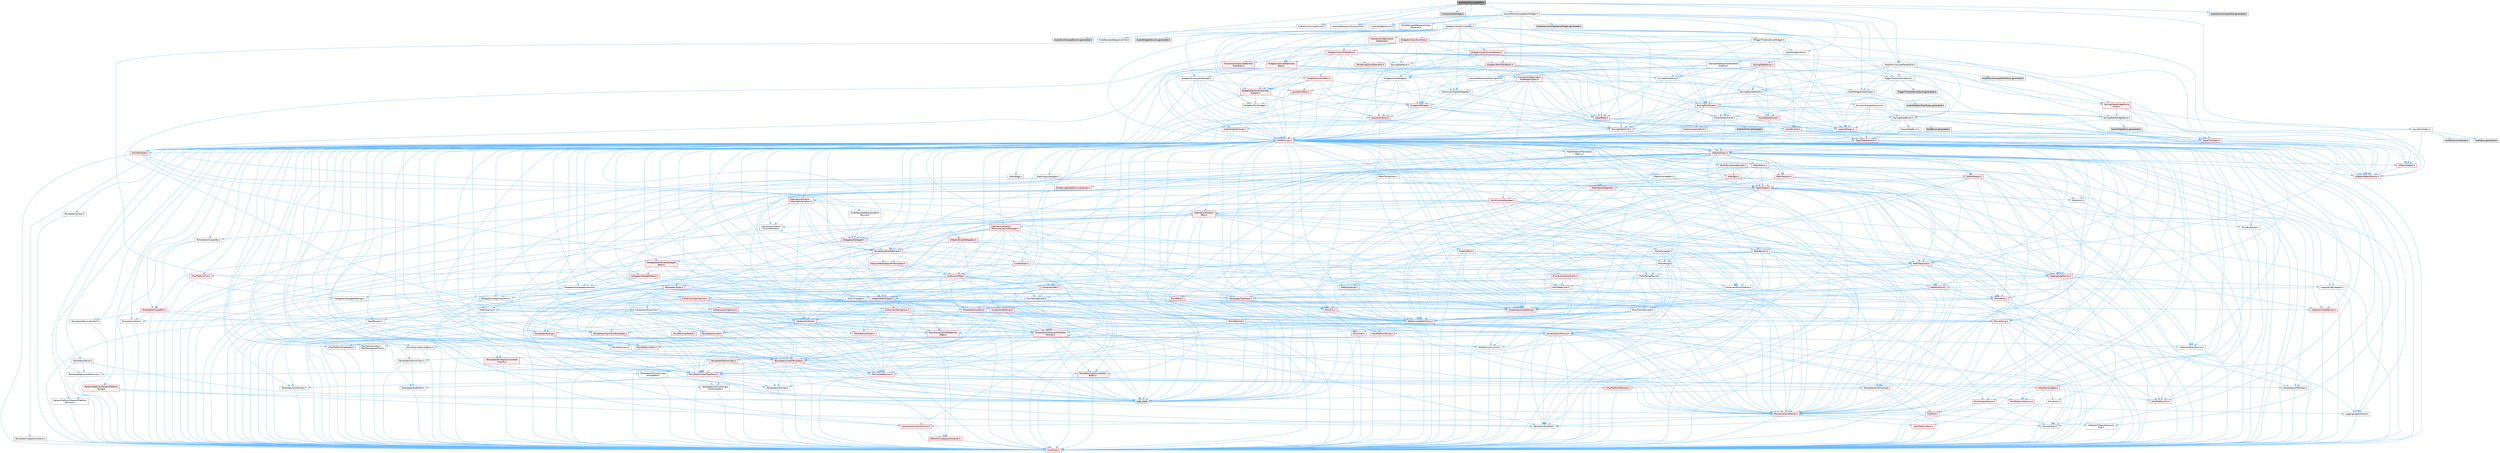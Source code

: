 digraph "AudioOscilloscopeUMG.h"
{
 // INTERACTIVE_SVG=YES
 // LATEX_PDF_SIZE
  bgcolor="transparent";
  edge [fontname=Helvetica,fontsize=10,labelfontname=Helvetica,labelfontsize=10];
  node [fontname=Helvetica,fontsize=10,shape=box,height=0.2,width=0.4];
  Node1 [id="Node000001",label="AudioOscilloscopeUMG.h",height=0.2,width=0.4,color="gray40", fillcolor="grey60", style="filled", fontcolor="black",tooltip=" "];
  Node1 -> Node2 [id="edge1_Node000001_Node000002",color="steelblue1",style="solid",tooltip=" "];
  Node2 [id="Node000002",label="AudioOscilloscopeEnums.h",height=0.2,width=0.4,color="grey40", fillcolor="white", style="filled",URL="$d8/d8c/AudioOscilloscopeEnums_8h.html",tooltip=" "];
  Node2 -> Node3 [id="edge2_Node000002_Node000003",color="steelblue1",style="solid",tooltip=" "];
  Node3 [id="Node000003",label="AudioOscilloscopeEnums.generated.h",height=0.2,width=0.4,color="grey60", fillcolor="#E0E0E0", style="filled",tooltip=" "];
  Node1 -> Node4 [id="edge3_Node000001_Node000004",color="steelblue1",style="solid",tooltip=" "];
  Node4 [id="Node000004",label="AudioOscilloscopePanelStyle.h",height=0.2,width=0.4,color="grey40", fillcolor="white", style="filled",URL="$d7/d56/AudioOscilloscopePanelStyle_8h.html",tooltip=" "];
  Node4 -> Node5 [id="edge4_Node000004_Node000005",color="steelblue1",style="solid",tooltip=" "];
  Node5 [id="Node000005",label="AudioWidgetsSlateTypes.h",height=0.2,width=0.4,color="grey40", fillcolor="white", style="filled",URL="$d1/d08/AudioWidgetsSlateTypes_8h.html",tooltip=" "];
  Node5 -> Node6 [id="edge5_Node000005_Node000006",color="steelblue1",style="solid",tooltip=" "];
  Node6 [id="Node000006",label="Delegates/Delegate.h",height=0.2,width=0.4,color="red", fillcolor="#FFF0F0", style="filled",URL="$d4/d80/Delegate_8h.html",tooltip=" "];
  Node6 -> Node7 [id="edge6_Node000006_Node000007",color="steelblue1",style="solid",tooltip=" "];
  Node7 [id="Node000007",label="CoreTypes.h",height=0.2,width=0.4,color="red", fillcolor="#FFF0F0", style="filled",URL="$dc/dec/CoreTypes_8h.html",tooltip=" "];
  Node6 -> Node21 [id="edge7_Node000006_Node000021",color="steelblue1",style="solid",tooltip=" "];
  Node21 [id="Node000021",label="Misc/AssertionMacros.h",height=0.2,width=0.4,color="red", fillcolor="#FFF0F0", style="filled",URL="$d0/dfa/AssertionMacros_8h.html",tooltip=" "];
  Node21 -> Node7 [id="edge8_Node000021_Node000007",color="steelblue1",style="solid",tooltip=" "];
  Node21 -> Node22 [id="edge9_Node000021_Node000022",color="steelblue1",style="solid",tooltip=" "];
  Node22 [id="Node000022",label="HAL/PlatformMisc.h",height=0.2,width=0.4,color="red", fillcolor="#FFF0F0", style="filled",URL="$d0/df5/PlatformMisc_8h.html",tooltip=" "];
  Node22 -> Node7 [id="edge10_Node000022_Node000007",color="steelblue1",style="solid",tooltip=" "];
  Node21 -> Node58 [id="edge11_Node000021_Node000058",color="steelblue1",style="solid",tooltip=" "];
  Node58 [id="Node000058",label="Templates/EnableIf.h",height=0.2,width=0.4,color="grey40", fillcolor="white", style="filled",URL="$d7/d60/EnableIf_8h.html",tooltip=" "];
  Node58 -> Node7 [id="edge12_Node000058_Node000007",color="steelblue1",style="solid",tooltip=" "];
  Node21 -> Node64 [id="edge13_Node000021_Node000064",color="steelblue1",style="solid",tooltip=" "];
  Node64 [id="Node000064",label="Misc/VarArgs.h",height=0.2,width=0.4,color="grey40", fillcolor="white", style="filled",URL="$d5/d6f/VarArgs_8h.html",tooltip=" "];
  Node64 -> Node7 [id="edge14_Node000064_Node000007",color="steelblue1",style="solid",tooltip=" "];
  Node6 -> Node72 [id="edge15_Node000006_Node000072",color="steelblue1",style="solid",tooltip=" "];
  Node72 [id="Node000072",label="UObject/NameTypes.h",height=0.2,width=0.4,color="red", fillcolor="#FFF0F0", style="filled",URL="$d6/d35/NameTypes_8h.html",tooltip=" "];
  Node72 -> Node7 [id="edge16_Node000072_Node000007",color="steelblue1",style="solid",tooltip=" "];
  Node72 -> Node21 [id="edge17_Node000072_Node000021",color="steelblue1",style="solid",tooltip=" "];
  Node72 -> Node73 [id="edge18_Node000072_Node000073",color="steelblue1",style="solid",tooltip=" "];
  Node73 [id="Node000073",label="HAL/UnrealMemory.h",height=0.2,width=0.4,color="red", fillcolor="#FFF0F0", style="filled",URL="$d9/d96/UnrealMemory_8h.html",tooltip=" "];
  Node73 -> Node7 [id="edge19_Node000073_Node000007",color="steelblue1",style="solid",tooltip=" "];
  Node73 -> Node77 [id="edge20_Node000073_Node000077",color="steelblue1",style="solid",tooltip=" "];
  Node77 [id="Node000077",label="HAL/MemoryBase.h",height=0.2,width=0.4,color="red", fillcolor="#FFF0F0", style="filled",URL="$d6/d9f/MemoryBase_8h.html",tooltip=" "];
  Node77 -> Node7 [id="edge21_Node000077_Node000007",color="steelblue1",style="solid",tooltip=" "];
  Node77 -> Node51 [id="edge22_Node000077_Node000051",color="steelblue1",style="solid",tooltip=" "];
  Node51 [id="Node000051",label="HAL/PlatformAtomics.h",height=0.2,width=0.4,color="red", fillcolor="#FFF0F0", style="filled",URL="$d3/d36/PlatformAtomics_8h.html",tooltip=" "];
  Node51 -> Node7 [id="edge23_Node000051_Node000007",color="steelblue1",style="solid",tooltip=" "];
  Node77 -> Node34 [id="edge24_Node000077_Node000034",color="steelblue1",style="solid",tooltip=" "];
  Node34 [id="Node000034",label="HAL/PlatformCrt.h",height=0.2,width=0.4,color="red", fillcolor="#FFF0F0", style="filled",URL="$d8/d75/PlatformCrt_8h.html",tooltip=" "];
  Node77 -> Node78 [id="edge25_Node000077_Node000078",color="steelblue1",style="solid",tooltip=" "];
  Node78 [id="Node000078",label="Misc/Exec.h",height=0.2,width=0.4,color="grey40", fillcolor="white", style="filled",URL="$de/ddb/Exec_8h.html",tooltip=" "];
  Node78 -> Node7 [id="edge26_Node000078_Node000007",color="steelblue1",style="solid",tooltip=" "];
  Node78 -> Node21 [id="edge27_Node000078_Node000021",color="steelblue1",style="solid",tooltip=" "];
  Node77 -> Node79 [id="edge28_Node000077_Node000079",color="steelblue1",style="solid",tooltip=" "];
  Node79 [id="Node000079",label="Misc/OutputDevice.h",height=0.2,width=0.4,color="red", fillcolor="#FFF0F0", style="filled",URL="$d7/d32/OutputDevice_8h.html",tooltip=" "];
  Node79 -> Node29 [id="edge29_Node000079_Node000029",color="steelblue1",style="solid",tooltip=" "];
  Node29 [id="Node000029",label="CoreFwd.h",height=0.2,width=0.4,color="red", fillcolor="#FFF0F0", style="filled",URL="$d1/d1e/CoreFwd_8h.html",tooltip=" "];
  Node29 -> Node7 [id="edge30_Node000029_Node000007",color="steelblue1",style="solid",tooltip=" "];
  Node29 -> Node30 [id="edge31_Node000029_Node000030",color="steelblue1",style="solid",tooltip=" "];
  Node30 [id="Node000030",label="Containers/ContainersFwd.h",height=0.2,width=0.4,color="red", fillcolor="#FFF0F0", style="filled",URL="$d4/d0a/ContainersFwd_8h.html",tooltip=" "];
  Node30 -> Node7 [id="edge32_Node000030_Node000007",color="steelblue1",style="solid",tooltip=" "];
  Node30 -> Node27 [id="edge33_Node000030_Node000027",color="steelblue1",style="solid",tooltip=" "];
  Node27 [id="Node000027",label="Traits/IsContiguousContainer.h",height=0.2,width=0.4,color="red", fillcolor="#FFF0F0", style="filled",URL="$d5/d3c/IsContiguousContainer_8h.html",tooltip=" "];
  Node27 -> Node7 [id="edge34_Node000027_Node000007",color="steelblue1",style="solid",tooltip=" "];
  Node29 -> Node32 [id="edge35_Node000029_Node000032",color="steelblue1",style="solid",tooltip=" "];
  Node32 [id="Node000032",label="UObject/UObjectHierarchy\lFwd.h",height=0.2,width=0.4,color="grey40", fillcolor="white", style="filled",URL="$d3/d13/UObjectHierarchyFwd_8h.html",tooltip=" "];
  Node79 -> Node7 [id="edge36_Node000079_Node000007",color="steelblue1",style="solid",tooltip=" "];
  Node79 -> Node80 [id="edge37_Node000079_Node000080",color="steelblue1",style="solid",tooltip=" "];
  Node80 [id="Node000080",label="Logging/LogVerbosity.h",height=0.2,width=0.4,color="grey40", fillcolor="white", style="filled",URL="$d2/d8f/LogVerbosity_8h.html",tooltip=" "];
  Node80 -> Node7 [id="edge38_Node000080_Node000007",color="steelblue1",style="solid",tooltip=" "];
  Node79 -> Node64 [id="edge39_Node000079_Node000064",color="steelblue1",style="solid",tooltip=" "];
  Node73 -> Node90 [id="edge40_Node000073_Node000090",color="steelblue1",style="solid",tooltip=" "];
  Node90 [id="Node000090",label="HAL/PlatformMemory.h",height=0.2,width=0.4,color="red", fillcolor="#FFF0F0", style="filled",URL="$de/d68/PlatformMemory_8h.html",tooltip=" "];
  Node90 -> Node7 [id="edge41_Node000090_Node000007",color="steelblue1",style="solid",tooltip=" "];
  Node73 -> Node93 [id="edge42_Node000073_Node000093",color="steelblue1",style="solid",tooltip=" "];
  Node93 [id="Node000093",label="Templates/IsPointer.h",height=0.2,width=0.4,color="grey40", fillcolor="white", style="filled",URL="$d7/d05/IsPointer_8h.html",tooltip=" "];
  Node93 -> Node7 [id="edge43_Node000093_Node000007",color="steelblue1",style="solid",tooltip=" "];
  Node72 -> Node94 [id="edge44_Node000072_Node000094",color="steelblue1",style="solid",tooltip=" "];
  Node94 [id="Node000094",label="Templates/UnrealTypeTraits.h",height=0.2,width=0.4,color="red", fillcolor="#FFF0F0", style="filled",URL="$d2/d2d/UnrealTypeTraits_8h.html",tooltip=" "];
  Node94 -> Node7 [id="edge45_Node000094_Node000007",color="steelblue1",style="solid",tooltip=" "];
  Node94 -> Node93 [id="edge46_Node000094_Node000093",color="steelblue1",style="solid",tooltip=" "];
  Node94 -> Node21 [id="edge47_Node000094_Node000021",color="steelblue1",style="solid",tooltip=" "];
  Node94 -> Node86 [id="edge48_Node000094_Node000086",color="steelblue1",style="solid",tooltip=" "];
  Node86 [id="Node000086",label="Templates/AndOrNot.h",height=0.2,width=0.4,color="grey40", fillcolor="white", style="filled",URL="$db/d0a/AndOrNot_8h.html",tooltip=" "];
  Node86 -> Node7 [id="edge49_Node000086_Node000007",color="steelblue1",style="solid",tooltip=" "];
  Node94 -> Node58 [id="edge50_Node000094_Node000058",color="steelblue1",style="solid",tooltip=" "];
  Node94 -> Node95 [id="edge51_Node000094_Node000095",color="steelblue1",style="solid",tooltip=" "];
  Node95 [id="Node000095",label="Templates/IsArithmetic.h",height=0.2,width=0.4,color="grey40", fillcolor="white", style="filled",URL="$d2/d5d/IsArithmetic_8h.html",tooltip=" "];
  Node95 -> Node7 [id="edge52_Node000095_Node000007",color="steelblue1",style="solid",tooltip=" "];
  Node94 -> Node97 [id="edge53_Node000094_Node000097",color="steelblue1",style="solid",tooltip=" "];
  Node97 [id="Node000097",label="Templates/IsPODType.h",height=0.2,width=0.4,color="grey40", fillcolor="white", style="filled",URL="$d7/db1/IsPODType_8h.html",tooltip=" "];
  Node97 -> Node7 [id="edge54_Node000097_Node000007",color="steelblue1",style="solid",tooltip=" "];
  Node94 -> Node98 [id="edge55_Node000094_Node000098",color="steelblue1",style="solid",tooltip=" "];
  Node98 [id="Node000098",label="Templates/IsUECoreType.h",height=0.2,width=0.4,color="grey40", fillcolor="white", style="filled",URL="$d1/db8/IsUECoreType_8h.html",tooltip=" "];
  Node98 -> Node7 [id="edge56_Node000098_Node000007",color="steelblue1",style="solid",tooltip=" "];
  Node98 -> Node11 [id="edge57_Node000098_Node000011",color="steelblue1",style="solid",tooltip=" "];
  Node11 [id="Node000011",label="type_traits",height=0.2,width=0.4,color="grey60", fillcolor="#E0E0E0", style="filled",tooltip=" "];
  Node94 -> Node87 [id="edge58_Node000094_Node000087",color="steelblue1",style="solid",tooltip=" "];
  Node87 [id="Node000087",label="Templates/IsTriviallyCopy\lConstructible.h",height=0.2,width=0.4,color="grey40", fillcolor="white", style="filled",URL="$d3/d78/IsTriviallyCopyConstructible_8h.html",tooltip=" "];
  Node87 -> Node7 [id="edge59_Node000087_Node000007",color="steelblue1",style="solid",tooltip=" "];
  Node87 -> Node11 [id="edge60_Node000087_Node000011",color="steelblue1",style="solid",tooltip=" "];
  Node72 -> Node99 [id="edge61_Node000072_Node000099",color="steelblue1",style="solid",tooltip=" "];
  Node99 [id="Node000099",label="Templates/UnrealTemplate.h",height=0.2,width=0.4,color="red", fillcolor="#FFF0F0", style="filled",URL="$d4/d24/UnrealTemplate_8h.html",tooltip=" "];
  Node99 -> Node7 [id="edge62_Node000099_Node000007",color="steelblue1",style="solid",tooltip=" "];
  Node99 -> Node93 [id="edge63_Node000099_Node000093",color="steelblue1",style="solid",tooltip=" "];
  Node99 -> Node73 [id="edge64_Node000099_Node000073",color="steelblue1",style="solid",tooltip=" "];
  Node99 -> Node94 [id="edge65_Node000099_Node000094",color="steelblue1",style="solid",tooltip=" "];
  Node99 -> Node102 [id="edge66_Node000099_Node000102",color="steelblue1",style="solid",tooltip=" "];
  Node102 [id="Node000102",label="Templates/RemoveReference.h",height=0.2,width=0.4,color="grey40", fillcolor="white", style="filled",URL="$da/dbe/RemoveReference_8h.html",tooltip=" "];
  Node102 -> Node7 [id="edge67_Node000102_Node000007",color="steelblue1",style="solid",tooltip=" "];
  Node99 -> Node103 [id="edge68_Node000099_Node000103",color="steelblue1",style="solid",tooltip=" "];
  Node103 [id="Node000103",label="Templates/TypeCompatible\lBytes.h",height=0.2,width=0.4,color="red", fillcolor="#FFF0F0", style="filled",URL="$df/d0a/TypeCompatibleBytes_8h.html",tooltip=" "];
  Node103 -> Node7 [id="edge69_Node000103_Node000007",color="steelblue1",style="solid",tooltip=" "];
  Node103 -> Node11 [id="edge70_Node000103_Node000011",color="steelblue1",style="solid",tooltip=" "];
  Node99 -> Node27 [id="edge71_Node000099_Node000027",color="steelblue1",style="solid",tooltip=" "];
  Node99 -> Node11 [id="edge72_Node000099_Node000011",color="steelblue1",style="solid",tooltip=" "];
  Node72 -> Node105 [id="edge73_Node000072_Node000105",color="steelblue1",style="solid",tooltip=" "];
  Node105 [id="Node000105",label="Containers/UnrealString.h",height=0.2,width=0.4,color="red", fillcolor="#FFF0F0", style="filled",URL="$d5/dba/UnrealString_8h.html",tooltip=" "];
  Node72 -> Node112 [id="edge74_Node000072_Node000112",color="steelblue1",style="solid",tooltip=" "];
  Node112 [id="Node000112",label="Containers/StringConv.h",height=0.2,width=0.4,color="red", fillcolor="#FFF0F0", style="filled",URL="$d3/ddf/StringConv_8h.html",tooltip=" "];
  Node112 -> Node7 [id="edge75_Node000112_Node000007",color="steelblue1",style="solid",tooltip=" "];
  Node112 -> Node21 [id="edge76_Node000112_Node000021",color="steelblue1",style="solid",tooltip=" "];
  Node112 -> Node113 [id="edge77_Node000112_Node000113",color="steelblue1",style="solid",tooltip=" "];
  Node113 [id="Node000113",label="Containers/ContainerAllocation\lPolicies.h",height=0.2,width=0.4,color="red", fillcolor="#FFF0F0", style="filled",URL="$d7/dff/ContainerAllocationPolicies_8h.html",tooltip=" "];
  Node113 -> Node7 [id="edge78_Node000113_Node000007",color="steelblue1",style="solid",tooltip=" "];
  Node113 -> Node113 [id="edge79_Node000113_Node000113",color="steelblue1",style="solid",tooltip=" "];
  Node113 -> Node115 [id="edge80_Node000113_Node000115",color="steelblue1",style="solid",tooltip=" "];
  Node115 [id="Node000115",label="HAL/PlatformMath.h",height=0.2,width=0.4,color="red", fillcolor="#FFF0F0", style="filled",URL="$dc/d53/PlatformMath_8h.html",tooltip=" "];
  Node115 -> Node7 [id="edge81_Node000115_Node000007",color="steelblue1",style="solid",tooltip=" "];
  Node113 -> Node73 [id="edge82_Node000113_Node000073",color="steelblue1",style="solid",tooltip=" "];
  Node113 -> Node44 [id="edge83_Node000113_Node000044",color="steelblue1",style="solid",tooltip=" "];
  Node44 [id="Node000044",label="Math/NumericLimits.h",height=0.2,width=0.4,color="grey40", fillcolor="white", style="filled",URL="$df/d1b/NumericLimits_8h.html",tooltip=" "];
  Node44 -> Node7 [id="edge84_Node000044_Node000007",color="steelblue1",style="solid",tooltip=" "];
  Node113 -> Node21 [id="edge85_Node000113_Node000021",color="steelblue1",style="solid",tooltip=" "];
  Node113 -> Node124 [id="edge86_Node000113_Node000124",color="steelblue1",style="solid",tooltip=" "];
  Node124 [id="Node000124",label="Templates/MemoryOps.h",height=0.2,width=0.4,color="red", fillcolor="#FFF0F0", style="filled",URL="$db/dea/MemoryOps_8h.html",tooltip=" "];
  Node124 -> Node7 [id="edge87_Node000124_Node000007",color="steelblue1",style="solid",tooltip=" "];
  Node124 -> Node73 [id="edge88_Node000124_Node000073",color="steelblue1",style="solid",tooltip=" "];
  Node124 -> Node88 [id="edge89_Node000124_Node000088",color="steelblue1",style="solid",tooltip=" "];
  Node88 [id="Node000088",label="Templates/IsTriviallyCopy\lAssignable.h",height=0.2,width=0.4,color="grey40", fillcolor="white", style="filled",URL="$d2/df2/IsTriviallyCopyAssignable_8h.html",tooltip=" "];
  Node88 -> Node7 [id="edge90_Node000088_Node000007",color="steelblue1",style="solid",tooltip=" "];
  Node88 -> Node11 [id="edge91_Node000088_Node000011",color="steelblue1",style="solid",tooltip=" "];
  Node124 -> Node87 [id="edge92_Node000124_Node000087",color="steelblue1",style="solid",tooltip=" "];
  Node124 -> Node94 [id="edge93_Node000124_Node000094",color="steelblue1",style="solid",tooltip=" "];
  Node124 -> Node11 [id="edge94_Node000124_Node000011",color="steelblue1",style="solid",tooltip=" "];
  Node113 -> Node103 [id="edge95_Node000113_Node000103",color="steelblue1",style="solid",tooltip=" "];
  Node113 -> Node11 [id="edge96_Node000113_Node000011",color="steelblue1",style="solid",tooltip=" "];
  Node112 -> Node125 [id="edge97_Node000112_Node000125",color="steelblue1",style="solid",tooltip=" "];
  Node125 [id="Node000125",label="Containers/Array.h",height=0.2,width=0.4,color="red", fillcolor="#FFF0F0", style="filled",URL="$df/dd0/Array_8h.html",tooltip=" "];
  Node125 -> Node7 [id="edge98_Node000125_Node000007",color="steelblue1",style="solid",tooltip=" "];
  Node125 -> Node21 [id="edge99_Node000125_Node000021",color="steelblue1",style="solid",tooltip=" "];
  Node125 -> Node126 [id="edge100_Node000125_Node000126",color="steelblue1",style="solid",tooltip=" "];
  Node126 [id="Node000126",label="Misc/IntrusiveUnsetOptional\lState.h",height=0.2,width=0.4,color="red", fillcolor="#FFF0F0", style="filled",URL="$d2/d0a/IntrusiveUnsetOptionalState_8h.html",tooltip=" "];
  Node125 -> Node128 [id="edge101_Node000125_Node000128",color="steelblue1",style="solid",tooltip=" "];
  Node128 [id="Node000128",label="Misc/ReverseIterate.h",height=0.2,width=0.4,color="red", fillcolor="#FFF0F0", style="filled",URL="$db/de3/ReverseIterate_8h.html",tooltip=" "];
  Node125 -> Node73 [id="edge102_Node000125_Node000073",color="steelblue1",style="solid",tooltip=" "];
  Node125 -> Node94 [id="edge103_Node000125_Node000094",color="steelblue1",style="solid",tooltip=" "];
  Node125 -> Node99 [id="edge104_Node000125_Node000099",color="steelblue1",style="solid",tooltip=" "];
  Node125 -> Node113 [id="edge105_Node000125_Node000113",color="steelblue1",style="solid",tooltip=" "];
  Node125 -> Node132 [id="edge106_Node000125_Node000132",color="steelblue1",style="solid",tooltip=" "];
  Node132 [id="Node000132",label="Serialization/Archive.h",height=0.2,width=0.4,color="red", fillcolor="#FFF0F0", style="filled",URL="$d7/d3b/Archive_8h.html",tooltip=" "];
  Node132 -> Node29 [id="edge107_Node000132_Node000029",color="steelblue1",style="solid",tooltip=" "];
  Node132 -> Node7 [id="edge108_Node000132_Node000007",color="steelblue1",style="solid",tooltip=" "];
  Node132 -> Node133 [id="edge109_Node000132_Node000133",color="steelblue1",style="solid",tooltip=" "];
  Node133 [id="Node000133",label="HAL/PlatformProperties.h",height=0.2,width=0.4,color="red", fillcolor="#FFF0F0", style="filled",URL="$d9/db0/PlatformProperties_8h.html",tooltip=" "];
  Node133 -> Node7 [id="edge110_Node000133_Node000007",color="steelblue1",style="solid",tooltip=" "];
  Node132 -> Node136 [id="edge111_Node000132_Node000136",color="steelblue1",style="solid",tooltip=" "];
  Node136 [id="Node000136",label="Internationalization\l/TextNamespaceFwd.h",height=0.2,width=0.4,color="grey40", fillcolor="white", style="filled",URL="$d8/d97/TextNamespaceFwd_8h.html",tooltip=" "];
  Node136 -> Node7 [id="edge112_Node000136_Node000007",color="steelblue1",style="solid",tooltip=" "];
  Node132 -> Node21 [id="edge113_Node000132_Node000021",color="steelblue1",style="solid",tooltip=" "];
  Node132 -> Node137 [id="edge114_Node000132_Node000137",color="steelblue1",style="solid",tooltip=" "];
  Node137 [id="Node000137",label="Misc/EngineVersionBase.h",height=0.2,width=0.4,color="grey40", fillcolor="white", style="filled",URL="$d5/d2b/EngineVersionBase_8h.html",tooltip=" "];
  Node137 -> Node7 [id="edge115_Node000137_Node000007",color="steelblue1",style="solid",tooltip=" "];
  Node132 -> Node64 [id="edge116_Node000132_Node000064",color="steelblue1",style="solid",tooltip=" "];
  Node132 -> Node58 [id="edge117_Node000132_Node000058",color="steelblue1",style="solid",tooltip=" "];
  Node132 -> Node140 [id="edge118_Node000132_Node000140",color="steelblue1",style="solid",tooltip=" "];
  Node140 [id="Node000140",label="Templates/IsEnumClass.h",height=0.2,width=0.4,color="grey40", fillcolor="white", style="filled",URL="$d7/d15/IsEnumClass_8h.html",tooltip=" "];
  Node140 -> Node7 [id="edge119_Node000140_Node000007",color="steelblue1",style="solid",tooltip=" "];
  Node140 -> Node86 [id="edge120_Node000140_Node000086",color="steelblue1",style="solid",tooltip=" "];
  Node132 -> Node99 [id="edge121_Node000132_Node000099",color="steelblue1",style="solid",tooltip=" "];
  Node132 -> Node141 [id="edge122_Node000132_Node000141",color="steelblue1",style="solid",tooltip=" "];
  Node141 [id="Node000141",label="UObject/ObjectVersion.h",height=0.2,width=0.4,color="grey40", fillcolor="white", style="filled",URL="$da/d63/ObjectVersion_8h.html",tooltip=" "];
  Node141 -> Node7 [id="edge123_Node000141_Node000007",color="steelblue1",style="solid",tooltip=" "];
  Node125 -> Node158 [id="edge124_Node000125_Node000158",color="steelblue1",style="solid",tooltip=" "];
  Node158 [id="Node000158",label="Templates/Invoke.h",height=0.2,width=0.4,color="red", fillcolor="#FFF0F0", style="filled",URL="$d7/deb/Invoke_8h.html",tooltip=" "];
  Node158 -> Node7 [id="edge125_Node000158_Node000007",color="steelblue1",style="solid",tooltip=" "];
  Node158 -> Node99 [id="edge126_Node000158_Node000099",color="steelblue1",style="solid",tooltip=" "];
  Node158 -> Node11 [id="edge127_Node000158_Node000011",color="steelblue1",style="solid",tooltip=" "];
  Node125 -> Node163 [id="edge128_Node000125_Node000163",color="steelblue1",style="solid",tooltip=" "];
  Node163 [id="Node000163",label="Templates/Less.h",height=0.2,width=0.4,color="grey40", fillcolor="white", style="filled",URL="$de/dc8/Less_8h.html",tooltip=" "];
  Node163 -> Node7 [id="edge129_Node000163_Node000007",color="steelblue1",style="solid",tooltip=" "];
  Node163 -> Node99 [id="edge130_Node000163_Node000099",color="steelblue1",style="solid",tooltip=" "];
  Node125 -> Node171 [id="edge131_Node000125_Node000171",color="steelblue1",style="solid",tooltip=" "];
  Node171 [id="Node000171",label="Templates/Sorting.h",height=0.2,width=0.4,color="red", fillcolor="#FFF0F0", style="filled",URL="$d3/d9e/Sorting_8h.html",tooltip=" "];
  Node171 -> Node7 [id="edge132_Node000171_Node000007",color="steelblue1",style="solid",tooltip=" "];
  Node171 -> Node115 [id="edge133_Node000171_Node000115",color="steelblue1",style="solid",tooltip=" "];
  Node171 -> Node163 [id="edge134_Node000171_Node000163",color="steelblue1",style="solid",tooltip=" "];
  Node125 -> Node175 [id="edge135_Node000125_Node000175",color="steelblue1",style="solid",tooltip=" "];
  Node175 [id="Node000175",label="Templates/AlignmentTemplates.h",height=0.2,width=0.4,color="red", fillcolor="#FFF0F0", style="filled",URL="$dd/d32/AlignmentTemplates_8h.html",tooltip=" "];
  Node175 -> Node7 [id="edge136_Node000175_Node000007",color="steelblue1",style="solid",tooltip=" "];
  Node175 -> Node93 [id="edge137_Node000175_Node000093",color="steelblue1",style="solid",tooltip=" "];
  Node125 -> Node25 [id="edge138_Node000125_Node000025",color="steelblue1",style="solid",tooltip=" "];
  Node25 [id="Node000025",label="Traits/ElementType.h",height=0.2,width=0.4,color="red", fillcolor="#FFF0F0", style="filled",URL="$d5/d4f/ElementType_8h.html",tooltip=" "];
  Node25 -> Node11 [id="edge139_Node000025_Node000011",color="steelblue1",style="solid",tooltip=" "];
  Node125 -> Node11 [id="edge140_Node000125_Node000011",color="steelblue1",style="solid",tooltip=" "];
  Node112 -> Node149 [id="edge141_Node000112_Node000149",color="steelblue1",style="solid",tooltip=" "];
  Node149 [id="Node000149",label="Misc/CString.h",height=0.2,width=0.4,color="red", fillcolor="#FFF0F0", style="filled",URL="$d2/d49/CString_8h.html",tooltip=" "];
  Node149 -> Node7 [id="edge142_Node000149_Node000007",color="steelblue1",style="solid",tooltip=" "];
  Node149 -> Node34 [id="edge143_Node000149_Node000034",color="steelblue1",style="solid",tooltip=" "];
  Node149 -> Node75 [id="edge144_Node000149_Node000075",color="steelblue1",style="solid",tooltip=" "];
  Node75 [id="Node000075",label="HAL/PlatformString.h",height=0.2,width=0.4,color="red", fillcolor="#FFF0F0", style="filled",URL="$db/db5/PlatformString_8h.html",tooltip=" "];
  Node75 -> Node7 [id="edge145_Node000075_Node000007",color="steelblue1",style="solid",tooltip=" "];
  Node149 -> Node21 [id="edge146_Node000149_Node000021",color="steelblue1",style="solid",tooltip=" "];
  Node149 -> Node150 [id="edge147_Node000149_Node000150",color="steelblue1",style="solid",tooltip=" "];
  Node150 [id="Node000150",label="Misc/Char.h",height=0.2,width=0.4,color="red", fillcolor="#FFF0F0", style="filled",URL="$d0/d58/Char_8h.html",tooltip=" "];
  Node150 -> Node7 [id="edge148_Node000150_Node000007",color="steelblue1",style="solid",tooltip=" "];
  Node150 -> Node11 [id="edge149_Node000150_Node000011",color="steelblue1",style="solid",tooltip=" "];
  Node149 -> Node64 [id="edge150_Node000149_Node000064",color="steelblue1",style="solid",tooltip=" "];
  Node112 -> Node176 [id="edge151_Node000112_Node000176",color="steelblue1",style="solid",tooltip=" "];
  Node176 [id="Node000176",label="Templates/IsArray.h",height=0.2,width=0.4,color="grey40", fillcolor="white", style="filled",URL="$d8/d8d/IsArray_8h.html",tooltip=" "];
  Node176 -> Node7 [id="edge152_Node000176_Node000007",color="steelblue1",style="solid",tooltip=" "];
  Node112 -> Node99 [id="edge153_Node000112_Node000099",color="steelblue1",style="solid",tooltip=" "];
  Node112 -> Node94 [id="edge154_Node000112_Node000094",color="steelblue1",style="solid",tooltip=" "];
  Node112 -> Node25 [id="edge155_Node000112_Node000025",color="steelblue1",style="solid",tooltip=" "];
  Node112 -> Node27 [id="edge156_Node000112_Node000027",color="steelblue1",style="solid",tooltip=" "];
  Node112 -> Node11 [id="edge157_Node000112_Node000011",color="steelblue1",style="solid",tooltip=" "];
  Node72 -> Node177 [id="edge158_Node000072_Node000177",color="steelblue1",style="solid",tooltip=" "];
  Node177 [id="Node000177",label="UObject/UnrealNames.h",height=0.2,width=0.4,color="red", fillcolor="#FFF0F0", style="filled",URL="$d8/db1/UnrealNames_8h.html",tooltip=" "];
  Node177 -> Node7 [id="edge159_Node000177_Node000007",color="steelblue1",style="solid",tooltip=" "];
  Node72 -> Node126 [id="edge160_Node000072_Node000126",color="steelblue1",style="solid",tooltip=" "];
  Node6 -> Node185 [id="edge161_Node000006_Node000185",color="steelblue1",style="solid",tooltip=" "];
  Node185 [id="Node000185",label="Templates/SharedPointer.h",height=0.2,width=0.4,color="red", fillcolor="#FFF0F0", style="filled",URL="$d2/d17/SharedPointer_8h.html",tooltip=" "];
  Node185 -> Node7 [id="edge162_Node000185_Node000007",color="steelblue1",style="solid",tooltip=" "];
  Node185 -> Node126 [id="edge163_Node000185_Node000126",color="steelblue1",style="solid",tooltip=" "];
  Node185 -> Node186 [id="edge164_Node000185_Node000186",color="steelblue1",style="solid",tooltip=" "];
  Node186 [id="Node000186",label="Templates/PointerIsConvertible\lFromTo.h",height=0.2,width=0.4,color="red", fillcolor="#FFF0F0", style="filled",URL="$d6/d65/PointerIsConvertibleFromTo_8h.html",tooltip=" "];
  Node186 -> Node7 [id="edge165_Node000186_Node000007",color="steelblue1",style="solid",tooltip=" "];
  Node186 -> Node11 [id="edge166_Node000186_Node000011",color="steelblue1",style="solid",tooltip=" "];
  Node185 -> Node21 [id="edge167_Node000185_Node000021",color="steelblue1",style="solid",tooltip=" "];
  Node185 -> Node73 [id="edge168_Node000185_Node000073",color="steelblue1",style="solid",tooltip=" "];
  Node185 -> Node125 [id="edge169_Node000185_Node000125",color="steelblue1",style="solid",tooltip=" "];
  Node185 -> Node187 [id="edge170_Node000185_Node000187",color="steelblue1",style="solid",tooltip=" "];
  Node187 [id="Node000187",label="Containers/Map.h",height=0.2,width=0.4,color="red", fillcolor="#FFF0F0", style="filled",URL="$df/d79/Map_8h.html",tooltip=" "];
  Node187 -> Node7 [id="edge171_Node000187_Node000007",color="steelblue1",style="solid",tooltip=" "];
  Node187 -> Node188 [id="edge172_Node000187_Node000188",color="steelblue1",style="solid",tooltip=" "];
  Node188 [id="Node000188",label="Algo/Reverse.h",height=0.2,width=0.4,color="grey40", fillcolor="white", style="filled",URL="$d5/d93/Reverse_8h.html",tooltip=" "];
  Node188 -> Node7 [id="edge173_Node000188_Node000007",color="steelblue1",style="solid",tooltip=" "];
  Node188 -> Node99 [id="edge174_Node000188_Node000099",color="steelblue1",style="solid",tooltip=" "];
  Node187 -> Node189 [id="edge175_Node000187_Node000189",color="steelblue1",style="solid",tooltip=" "];
  Node189 [id="Node000189",label="Containers/Set.h",height=0.2,width=0.4,color="red", fillcolor="#FFF0F0", style="filled",URL="$d4/d45/Set_8h.html",tooltip=" "];
  Node189 -> Node113 [id="edge176_Node000189_Node000113",color="steelblue1",style="solid",tooltip=" "];
  Node189 -> Node191 [id="edge177_Node000189_Node000191",color="steelblue1",style="solid",tooltip=" "];
  Node191 [id="Node000191",label="Containers/SparseArray.h",height=0.2,width=0.4,color="red", fillcolor="#FFF0F0", style="filled",URL="$d5/dbf/SparseArray_8h.html",tooltip=" "];
  Node191 -> Node7 [id="edge178_Node000191_Node000007",color="steelblue1",style="solid",tooltip=" "];
  Node191 -> Node21 [id="edge179_Node000191_Node000021",color="steelblue1",style="solid",tooltip=" "];
  Node191 -> Node73 [id="edge180_Node000191_Node000073",color="steelblue1",style="solid",tooltip=" "];
  Node191 -> Node94 [id="edge181_Node000191_Node000094",color="steelblue1",style="solid",tooltip=" "];
  Node191 -> Node99 [id="edge182_Node000191_Node000099",color="steelblue1",style="solid",tooltip=" "];
  Node191 -> Node113 [id="edge183_Node000191_Node000113",color="steelblue1",style="solid",tooltip=" "];
  Node191 -> Node163 [id="edge184_Node000191_Node000163",color="steelblue1",style="solid",tooltip=" "];
  Node191 -> Node125 [id="edge185_Node000191_Node000125",color="steelblue1",style="solid",tooltip=" "];
  Node191 -> Node174 [id="edge186_Node000191_Node000174",color="steelblue1",style="solid",tooltip=" "];
  Node174 [id="Node000174",label="Math/UnrealMathUtility.h",height=0.2,width=0.4,color="red", fillcolor="#FFF0F0", style="filled",URL="$db/db8/UnrealMathUtility_8h.html",tooltip=" "];
  Node174 -> Node7 [id="edge187_Node000174_Node000007",color="steelblue1",style="solid",tooltip=" "];
  Node174 -> Node21 [id="edge188_Node000174_Node000021",color="steelblue1",style="solid",tooltip=" "];
  Node174 -> Node115 [id="edge189_Node000174_Node000115",color="steelblue1",style="solid",tooltip=" "];
  Node191 -> Node192 [id="edge190_Node000191_Node000192",color="steelblue1",style="solid",tooltip=" "];
  Node192 [id="Node000192",label="Containers/ScriptArray.h",height=0.2,width=0.4,color="red", fillcolor="#FFF0F0", style="filled",URL="$dc/daf/ScriptArray_8h.html",tooltip=" "];
  Node192 -> Node7 [id="edge191_Node000192_Node000007",color="steelblue1",style="solid",tooltip=" "];
  Node192 -> Node21 [id="edge192_Node000192_Node000021",color="steelblue1",style="solid",tooltip=" "];
  Node192 -> Node73 [id="edge193_Node000192_Node000073",color="steelblue1",style="solid",tooltip=" "];
  Node192 -> Node113 [id="edge194_Node000192_Node000113",color="steelblue1",style="solid",tooltip=" "];
  Node192 -> Node125 [id="edge195_Node000192_Node000125",color="steelblue1",style="solid",tooltip=" "];
  Node191 -> Node193 [id="edge196_Node000191_Node000193",color="steelblue1",style="solid",tooltip=" "];
  Node193 [id="Node000193",label="Containers/BitArray.h",height=0.2,width=0.4,color="red", fillcolor="#FFF0F0", style="filled",URL="$d1/de4/BitArray_8h.html",tooltip=" "];
  Node193 -> Node113 [id="edge197_Node000193_Node000113",color="steelblue1",style="solid",tooltip=" "];
  Node193 -> Node7 [id="edge198_Node000193_Node000007",color="steelblue1",style="solid",tooltip=" "];
  Node193 -> Node51 [id="edge199_Node000193_Node000051",color="steelblue1",style="solid",tooltip=" "];
  Node193 -> Node73 [id="edge200_Node000193_Node000073",color="steelblue1",style="solid",tooltip=" "];
  Node193 -> Node174 [id="edge201_Node000193_Node000174",color="steelblue1",style="solid",tooltip=" "];
  Node193 -> Node21 [id="edge202_Node000193_Node000021",color="steelblue1",style="solid",tooltip=" "];
  Node193 -> Node132 [id="edge203_Node000193_Node000132",color="steelblue1",style="solid",tooltip=" "];
  Node193 -> Node58 [id="edge204_Node000193_Node000058",color="steelblue1",style="solid",tooltip=" "];
  Node193 -> Node158 [id="edge205_Node000193_Node000158",color="steelblue1",style="solid",tooltip=" "];
  Node193 -> Node99 [id="edge206_Node000193_Node000099",color="steelblue1",style="solid",tooltip=" "];
  Node193 -> Node94 [id="edge207_Node000193_Node000094",color="steelblue1",style="solid",tooltip=" "];
  Node191 -> Node105 [id="edge208_Node000191_Node000105",color="steelblue1",style="solid",tooltip=" "];
  Node191 -> Node126 [id="edge209_Node000191_Node000126",color="steelblue1",style="solid",tooltip=" "];
  Node189 -> Node30 [id="edge210_Node000189_Node000030",color="steelblue1",style="solid",tooltip=" "];
  Node189 -> Node174 [id="edge211_Node000189_Node000174",color="steelblue1",style="solid",tooltip=" "];
  Node189 -> Node21 [id="edge212_Node000189_Node000021",color="steelblue1",style="solid",tooltip=" "];
  Node189 -> Node209 [id="edge213_Node000189_Node000209",color="steelblue1",style="solid",tooltip=" "];
  Node209 [id="Node000209",label="Misc/StructBuilder.h",height=0.2,width=0.4,color="grey40", fillcolor="white", style="filled",URL="$d9/db3/StructBuilder_8h.html",tooltip=" "];
  Node209 -> Node7 [id="edge214_Node000209_Node000007",color="steelblue1",style="solid",tooltip=" "];
  Node209 -> Node174 [id="edge215_Node000209_Node000174",color="steelblue1",style="solid",tooltip=" "];
  Node209 -> Node175 [id="edge216_Node000209_Node000175",color="steelblue1",style="solid",tooltip=" "];
  Node189 -> Node210 [id="edge217_Node000189_Node000210",color="steelblue1",style="solid",tooltip=" "];
  Node210 [id="Node000210",label="Templates/Function.h",height=0.2,width=0.4,color="red", fillcolor="#FFF0F0", style="filled",URL="$df/df5/Function_8h.html",tooltip=" "];
  Node210 -> Node7 [id="edge218_Node000210_Node000007",color="steelblue1",style="solid",tooltip=" "];
  Node210 -> Node21 [id="edge219_Node000210_Node000021",color="steelblue1",style="solid",tooltip=" "];
  Node210 -> Node126 [id="edge220_Node000210_Node000126",color="steelblue1",style="solid",tooltip=" "];
  Node210 -> Node73 [id="edge221_Node000210_Node000073",color="steelblue1",style="solid",tooltip=" "];
  Node210 -> Node94 [id="edge222_Node000210_Node000094",color="steelblue1",style="solid",tooltip=" "];
  Node210 -> Node158 [id="edge223_Node000210_Node000158",color="steelblue1",style="solid",tooltip=" "];
  Node210 -> Node99 [id="edge224_Node000210_Node000099",color="steelblue1",style="solid",tooltip=" "];
  Node210 -> Node174 [id="edge225_Node000210_Node000174",color="steelblue1",style="solid",tooltip=" "];
  Node210 -> Node11 [id="edge226_Node000210_Node000011",color="steelblue1",style="solid",tooltip=" "];
  Node189 -> Node171 [id="edge227_Node000189_Node000171",color="steelblue1",style="solid",tooltip=" "];
  Node189 -> Node147 [id="edge228_Node000189_Node000147",color="steelblue1",style="solid",tooltip=" "];
  Node147 [id="Node000147",label="Templates/TypeHash.h",height=0.2,width=0.4,color="red", fillcolor="#FFF0F0", style="filled",URL="$d1/d62/TypeHash_8h.html",tooltip=" "];
  Node147 -> Node7 [id="edge229_Node000147_Node000007",color="steelblue1",style="solid",tooltip=" "];
  Node147 -> Node148 [id="edge230_Node000147_Node000148",color="steelblue1",style="solid",tooltip=" "];
  Node148 [id="Node000148",label="Misc/Crc.h",height=0.2,width=0.4,color="red", fillcolor="#FFF0F0", style="filled",URL="$d4/dd2/Crc_8h.html",tooltip=" "];
  Node148 -> Node7 [id="edge231_Node000148_Node000007",color="steelblue1",style="solid",tooltip=" "];
  Node148 -> Node75 [id="edge232_Node000148_Node000075",color="steelblue1",style="solid",tooltip=" "];
  Node148 -> Node21 [id="edge233_Node000148_Node000021",color="steelblue1",style="solid",tooltip=" "];
  Node148 -> Node149 [id="edge234_Node000148_Node000149",color="steelblue1",style="solid",tooltip=" "];
  Node148 -> Node150 [id="edge235_Node000148_Node000150",color="steelblue1",style="solid",tooltip=" "];
  Node148 -> Node94 [id="edge236_Node000148_Node000094",color="steelblue1",style="solid",tooltip=" "];
  Node147 -> Node11 [id="edge237_Node000147_Node000011",color="steelblue1",style="solid",tooltip=" "];
  Node189 -> Node99 [id="edge238_Node000189_Node000099",color="steelblue1",style="solid",tooltip=" "];
  Node189 -> Node11 [id="edge239_Node000189_Node000011",color="steelblue1",style="solid",tooltip=" "];
  Node187 -> Node105 [id="edge240_Node000187_Node000105",color="steelblue1",style="solid",tooltip=" "];
  Node187 -> Node21 [id="edge241_Node000187_Node000021",color="steelblue1",style="solid",tooltip=" "];
  Node187 -> Node209 [id="edge242_Node000187_Node000209",color="steelblue1",style="solid",tooltip=" "];
  Node187 -> Node210 [id="edge243_Node000187_Node000210",color="steelblue1",style="solid",tooltip=" "];
  Node187 -> Node171 [id="edge244_Node000187_Node000171",color="steelblue1",style="solid",tooltip=" "];
  Node187 -> Node213 [id="edge245_Node000187_Node000213",color="steelblue1",style="solid",tooltip=" "];
  Node213 [id="Node000213",label="Templates/Tuple.h",height=0.2,width=0.4,color="red", fillcolor="#FFF0F0", style="filled",URL="$d2/d4f/Tuple_8h.html",tooltip=" "];
  Node213 -> Node7 [id="edge246_Node000213_Node000007",color="steelblue1",style="solid",tooltip=" "];
  Node213 -> Node99 [id="edge247_Node000213_Node000099",color="steelblue1",style="solid",tooltip=" "];
  Node213 -> Node214 [id="edge248_Node000213_Node000214",color="steelblue1",style="solid",tooltip=" "];
  Node214 [id="Node000214",label="Delegates/IntegerSequence.h",height=0.2,width=0.4,color="grey40", fillcolor="white", style="filled",URL="$d2/dcc/IntegerSequence_8h.html",tooltip=" "];
  Node214 -> Node7 [id="edge249_Node000214_Node000007",color="steelblue1",style="solid",tooltip=" "];
  Node213 -> Node158 [id="edge250_Node000213_Node000158",color="steelblue1",style="solid",tooltip=" "];
  Node213 -> Node147 [id="edge251_Node000213_Node000147",color="steelblue1",style="solid",tooltip=" "];
  Node213 -> Node11 [id="edge252_Node000213_Node000011",color="steelblue1",style="solid",tooltip=" "];
  Node187 -> Node99 [id="edge253_Node000187_Node000099",color="steelblue1",style="solid",tooltip=" "];
  Node187 -> Node94 [id="edge254_Node000187_Node000094",color="steelblue1",style="solid",tooltip=" "];
  Node187 -> Node11 [id="edge255_Node000187_Node000011",color="steelblue1",style="solid",tooltip=" "];
  Node185 -> Node216 [id="edge256_Node000185_Node000216",color="steelblue1",style="solid",tooltip=" "];
  Node216 [id="Node000216",label="CoreGlobals.h",height=0.2,width=0.4,color="red", fillcolor="#FFF0F0", style="filled",URL="$d5/d8c/CoreGlobals_8h.html",tooltip=" "];
  Node216 -> Node105 [id="edge257_Node000216_Node000105",color="steelblue1",style="solid",tooltip=" "];
  Node216 -> Node7 [id="edge258_Node000216_Node000007",color="steelblue1",style="solid",tooltip=" "];
  Node216 -> Node217 [id="edge259_Node000216_Node000217",color="steelblue1",style="solid",tooltip=" "];
  Node217 [id="Node000217",label="HAL/PlatformTLS.h",height=0.2,width=0.4,color="red", fillcolor="#FFF0F0", style="filled",URL="$d0/def/PlatformTLS_8h.html",tooltip=" "];
  Node217 -> Node7 [id="edge260_Node000217_Node000007",color="steelblue1",style="solid",tooltip=" "];
  Node216 -> Node220 [id="edge261_Node000216_Node000220",color="steelblue1",style="solid",tooltip=" "];
  Node220 [id="Node000220",label="Logging/LogMacros.h",height=0.2,width=0.4,color="red", fillcolor="#FFF0F0", style="filled",URL="$d0/d16/LogMacros_8h.html",tooltip=" "];
  Node220 -> Node105 [id="edge262_Node000220_Node000105",color="steelblue1",style="solid",tooltip=" "];
  Node220 -> Node7 [id="edge263_Node000220_Node000007",color="steelblue1",style="solid",tooltip=" "];
  Node220 -> Node221 [id="edge264_Node000220_Node000221",color="steelblue1",style="solid",tooltip=" "];
  Node221 [id="Node000221",label="Logging/LogCategory.h",height=0.2,width=0.4,color="grey40", fillcolor="white", style="filled",URL="$d9/d36/LogCategory_8h.html",tooltip=" "];
  Node221 -> Node7 [id="edge265_Node000221_Node000007",color="steelblue1",style="solid",tooltip=" "];
  Node221 -> Node80 [id="edge266_Node000221_Node000080",color="steelblue1",style="solid",tooltip=" "];
  Node221 -> Node72 [id="edge267_Node000221_Node000072",color="steelblue1",style="solid",tooltip=" "];
  Node220 -> Node80 [id="edge268_Node000220_Node000080",color="steelblue1",style="solid",tooltip=" "];
  Node220 -> Node21 [id="edge269_Node000220_Node000021",color="steelblue1",style="solid",tooltip=" "];
  Node220 -> Node64 [id="edge270_Node000220_Node000064",color="steelblue1",style="solid",tooltip=" "];
  Node220 -> Node58 [id="edge271_Node000220_Node000058",color="steelblue1",style="solid",tooltip=" "];
  Node220 -> Node11 [id="edge272_Node000220_Node000011",color="steelblue1",style="solid",tooltip=" "];
  Node216 -> Node79 [id="edge273_Node000216_Node000079",color="steelblue1",style="solid",tooltip=" "];
  Node216 -> Node72 [id="edge274_Node000216_Node000072",color="steelblue1",style="solid",tooltip=" "];
  Node6 -> Node228 [id="edge275_Node000006_Node000228",color="steelblue1",style="solid",tooltip=" "];
  Node228 [id="Node000228",label="UObject/WeakObjectPtrTemplates.h",height=0.2,width=0.4,color="red", fillcolor="#FFF0F0", style="filled",URL="$d8/d3b/WeakObjectPtrTemplates_8h.html",tooltip=" "];
  Node228 -> Node7 [id="edge276_Node000228_Node000007",color="steelblue1",style="solid",tooltip=" "];
  Node228 -> Node187 [id="edge277_Node000228_Node000187",color="steelblue1",style="solid",tooltip=" "];
  Node228 -> Node11 [id="edge278_Node000228_Node000011",color="steelblue1",style="solid",tooltip=" "];
  Node6 -> Node231 [id="edge279_Node000006_Node000231",color="steelblue1",style="solid",tooltip=" "];
  Node231 [id="Node000231",label="Delegates/MulticastDelegate\lBase.h",height=0.2,width=0.4,color="red", fillcolor="#FFF0F0", style="filled",URL="$db/d16/MulticastDelegateBase_8h.html",tooltip=" "];
  Node231 -> Node7 [id="edge280_Node000231_Node000007",color="steelblue1",style="solid",tooltip=" "];
  Node231 -> Node113 [id="edge281_Node000231_Node000113",color="steelblue1",style="solid",tooltip=" "];
  Node231 -> Node125 [id="edge282_Node000231_Node000125",color="steelblue1",style="solid",tooltip=" "];
  Node231 -> Node174 [id="edge283_Node000231_Node000174",color="steelblue1",style="solid",tooltip=" "];
  Node231 -> Node232 [id="edge284_Node000231_Node000232",color="steelblue1",style="solid",tooltip=" "];
  Node232 [id="Node000232",label="Delegates/IDelegateInstance.h",height=0.2,width=0.4,color="grey40", fillcolor="white", style="filled",URL="$d2/d10/IDelegateInstance_8h.html",tooltip=" "];
  Node232 -> Node7 [id="edge285_Node000232_Node000007",color="steelblue1",style="solid",tooltip=" "];
  Node232 -> Node147 [id="edge286_Node000232_Node000147",color="steelblue1",style="solid",tooltip=" "];
  Node232 -> Node72 [id="edge287_Node000232_Node000072",color="steelblue1",style="solid",tooltip=" "];
  Node232 -> Node233 [id="edge288_Node000232_Node000233",color="steelblue1",style="solid",tooltip=" "];
  Node233 [id="Node000233",label="Delegates/DelegateSettings.h",height=0.2,width=0.4,color="grey40", fillcolor="white", style="filled",URL="$d0/d97/DelegateSettings_8h.html",tooltip=" "];
  Node233 -> Node7 [id="edge289_Node000233_Node000007",color="steelblue1",style="solid",tooltip=" "];
  Node231 -> Node234 [id="edge290_Node000231_Node000234",color="steelblue1",style="solid",tooltip=" "];
  Node234 [id="Node000234",label="Delegates/DelegateBase.h",height=0.2,width=0.4,color="red", fillcolor="#FFF0F0", style="filled",URL="$da/d67/DelegateBase_8h.html",tooltip=" "];
  Node234 -> Node7 [id="edge291_Node000234_Node000007",color="steelblue1",style="solid",tooltip=" "];
  Node234 -> Node113 [id="edge292_Node000234_Node000113",color="steelblue1",style="solid",tooltip=" "];
  Node234 -> Node174 [id="edge293_Node000234_Node000174",color="steelblue1",style="solid",tooltip=" "];
  Node234 -> Node72 [id="edge294_Node000234_Node000072",color="steelblue1",style="solid",tooltip=" "];
  Node234 -> Node233 [id="edge295_Node000234_Node000233",color="steelblue1",style="solid",tooltip=" "];
  Node234 -> Node232 [id="edge296_Node000234_Node000232",color="steelblue1",style="solid",tooltip=" "];
  Node6 -> Node214 [id="edge297_Node000006_Node000214",color="steelblue1",style="solid",tooltip=" "];
  Node5 -> Node246 [id="edge298_Node000005_Node000246",color="steelblue1",style="solid",tooltip=" "];
  Node246 [id="Node000246",label="Styling/SlateTypes.h",height=0.2,width=0.4,color="red", fillcolor="#FFF0F0", style="filled",URL="$d2/d6f/SlateTypes_8h.html",tooltip=" "];
  Node246 -> Node247 [id="edge299_Node000246_Node000247",color="steelblue1",style="solid",tooltip=" "];
  Node247 [id="Node000247",label="CoreMinimal.h",height=0.2,width=0.4,color="red", fillcolor="#FFF0F0", style="filled",URL="$d7/d67/CoreMinimal_8h.html",tooltip=" "];
  Node247 -> Node7 [id="edge300_Node000247_Node000007",color="steelblue1",style="solid",tooltip=" "];
  Node247 -> Node29 [id="edge301_Node000247_Node000029",color="steelblue1",style="solid",tooltip=" "];
  Node247 -> Node32 [id="edge302_Node000247_Node000032",color="steelblue1",style="solid",tooltip=" "];
  Node247 -> Node30 [id="edge303_Node000247_Node000030",color="steelblue1",style="solid",tooltip=" "];
  Node247 -> Node64 [id="edge304_Node000247_Node000064",color="steelblue1",style="solid",tooltip=" "];
  Node247 -> Node80 [id="edge305_Node000247_Node000080",color="steelblue1",style="solid",tooltip=" "];
  Node247 -> Node79 [id="edge306_Node000247_Node000079",color="steelblue1",style="solid",tooltip=" "];
  Node247 -> Node34 [id="edge307_Node000247_Node000034",color="steelblue1",style="solid",tooltip=" "];
  Node247 -> Node22 [id="edge308_Node000247_Node000022",color="steelblue1",style="solid",tooltip=" "];
  Node247 -> Node21 [id="edge309_Node000247_Node000021",color="steelblue1",style="solid",tooltip=" "];
  Node247 -> Node93 [id="edge310_Node000247_Node000093",color="steelblue1",style="solid",tooltip=" "];
  Node247 -> Node90 [id="edge311_Node000247_Node000090",color="steelblue1",style="solid",tooltip=" "];
  Node247 -> Node51 [id="edge312_Node000247_Node000051",color="steelblue1",style="solid",tooltip=" "];
  Node247 -> Node78 [id="edge313_Node000247_Node000078",color="steelblue1",style="solid",tooltip=" "];
  Node247 -> Node77 [id="edge314_Node000247_Node000077",color="steelblue1",style="solid",tooltip=" "];
  Node247 -> Node73 [id="edge315_Node000247_Node000073",color="steelblue1",style="solid",tooltip=" "];
  Node247 -> Node95 [id="edge316_Node000247_Node000095",color="steelblue1",style="solid",tooltip=" "];
  Node247 -> Node86 [id="edge317_Node000247_Node000086",color="steelblue1",style="solid",tooltip=" "];
  Node247 -> Node97 [id="edge318_Node000247_Node000097",color="steelblue1",style="solid",tooltip=" "];
  Node247 -> Node98 [id="edge319_Node000247_Node000098",color="steelblue1",style="solid",tooltip=" "];
  Node247 -> Node87 [id="edge320_Node000247_Node000087",color="steelblue1",style="solid",tooltip=" "];
  Node247 -> Node94 [id="edge321_Node000247_Node000094",color="steelblue1",style="solid",tooltip=" "];
  Node247 -> Node58 [id="edge322_Node000247_Node000058",color="steelblue1",style="solid",tooltip=" "];
  Node247 -> Node102 [id="edge323_Node000247_Node000102",color="steelblue1",style="solid",tooltip=" "];
  Node247 -> Node248 [id="edge324_Node000247_Node000248",color="steelblue1",style="solid",tooltip=" "];
  Node248 [id="Node000248",label="Templates/IntegralConstant.h",height=0.2,width=0.4,color="grey40", fillcolor="white", style="filled",URL="$db/d1b/IntegralConstant_8h.html",tooltip=" "];
  Node248 -> Node7 [id="edge325_Node000248_Node000007",color="steelblue1",style="solid",tooltip=" "];
  Node247 -> Node249 [id="edge326_Node000247_Node000249",color="steelblue1",style="solid",tooltip=" "];
  Node249 [id="Node000249",label="Templates/IsClass.h",height=0.2,width=0.4,color="grey40", fillcolor="white", style="filled",URL="$db/dcb/IsClass_8h.html",tooltip=" "];
  Node249 -> Node7 [id="edge327_Node000249_Node000007",color="steelblue1",style="solid",tooltip=" "];
  Node247 -> Node103 [id="edge328_Node000247_Node000103",color="steelblue1",style="solid",tooltip=" "];
  Node247 -> Node27 [id="edge329_Node000247_Node000027",color="steelblue1",style="solid",tooltip=" "];
  Node247 -> Node99 [id="edge330_Node000247_Node000099",color="steelblue1",style="solid",tooltip=" "];
  Node247 -> Node44 [id="edge331_Node000247_Node000044",color="steelblue1",style="solid",tooltip=" "];
  Node247 -> Node115 [id="edge332_Node000247_Node000115",color="steelblue1",style="solid",tooltip=" "];
  Node247 -> Node88 [id="edge333_Node000247_Node000088",color="steelblue1",style="solid",tooltip=" "];
  Node247 -> Node124 [id="edge334_Node000247_Node000124",color="steelblue1",style="solid",tooltip=" "];
  Node247 -> Node113 [id="edge335_Node000247_Node000113",color="steelblue1",style="solid",tooltip=" "];
  Node247 -> Node140 [id="edge336_Node000247_Node000140",color="steelblue1",style="solid",tooltip=" "];
  Node247 -> Node133 [id="edge337_Node000247_Node000133",color="steelblue1",style="solid",tooltip=" "];
  Node247 -> Node137 [id="edge338_Node000247_Node000137",color="steelblue1",style="solid",tooltip=" "];
  Node247 -> Node136 [id="edge339_Node000247_Node000136",color="steelblue1",style="solid",tooltip=" "];
  Node247 -> Node132 [id="edge340_Node000247_Node000132",color="steelblue1",style="solid",tooltip=" "];
  Node247 -> Node163 [id="edge341_Node000247_Node000163",color="steelblue1",style="solid",tooltip=" "];
  Node247 -> Node171 [id="edge342_Node000247_Node000171",color="steelblue1",style="solid",tooltip=" "];
  Node247 -> Node150 [id="edge343_Node000247_Node000150",color="steelblue1",style="solid",tooltip=" "];
  Node247 -> Node250 [id="edge344_Node000247_Node000250",color="steelblue1",style="solid",tooltip=" "];
  Node250 [id="Node000250",label="GenericPlatform/GenericPlatform\lStricmp.h",height=0.2,width=0.4,color="grey40", fillcolor="white", style="filled",URL="$d2/d86/GenericPlatformStricmp_8h.html",tooltip=" "];
  Node250 -> Node7 [id="edge345_Node000250_Node000007",color="steelblue1",style="solid",tooltip=" "];
  Node247 -> Node251 [id="edge346_Node000247_Node000251",color="steelblue1",style="solid",tooltip=" "];
  Node251 [id="Node000251",label="GenericPlatform/GenericPlatform\lString.h",height=0.2,width=0.4,color="red", fillcolor="#FFF0F0", style="filled",URL="$dd/d20/GenericPlatformString_8h.html",tooltip=" "];
  Node251 -> Node7 [id="edge347_Node000251_Node000007",color="steelblue1",style="solid",tooltip=" "];
  Node251 -> Node250 [id="edge348_Node000251_Node000250",color="steelblue1",style="solid",tooltip=" "];
  Node251 -> Node58 [id="edge349_Node000251_Node000058",color="steelblue1",style="solid",tooltip=" "];
  Node251 -> Node11 [id="edge350_Node000251_Node000011",color="steelblue1",style="solid",tooltip=" "];
  Node247 -> Node75 [id="edge351_Node000247_Node000075",color="steelblue1",style="solid",tooltip=" "];
  Node247 -> Node149 [id="edge352_Node000247_Node000149",color="steelblue1",style="solid",tooltip=" "];
  Node247 -> Node148 [id="edge353_Node000247_Node000148",color="steelblue1",style="solid",tooltip=" "];
  Node247 -> Node174 [id="edge354_Node000247_Node000174",color="steelblue1",style="solid",tooltip=" "];
  Node247 -> Node105 [id="edge355_Node000247_Node000105",color="steelblue1",style="solid",tooltip=" "];
  Node247 -> Node125 [id="edge356_Node000247_Node000125",color="steelblue1",style="solid",tooltip=" "];
  Node247 -> Node252 [id="edge357_Node000247_Node000252",color="steelblue1",style="solid",tooltip=" "];
  Node252 [id="Node000252",label="Misc/FrameNumber.h",height=0.2,width=0.4,color="grey40", fillcolor="white", style="filled",URL="$dd/dbd/FrameNumber_8h.html",tooltip=" "];
  Node252 -> Node7 [id="edge358_Node000252_Node000007",color="steelblue1",style="solid",tooltip=" "];
  Node252 -> Node44 [id="edge359_Node000252_Node000044",color="steelblue1",style="solid",tooltip=" "];
  Node252 -> Node174 [id="edge360_Node000252_Node000174",color="steelblue1",style="solid",tooltip=" "];
  Node252 -> Node58 [id="edge361_Node000252_Node000058",color="steelblue1",style="solid",tooltip=" "];
  Node252 -> Node94 [id="edge362_Node000252_Node000094",color="steelblue1",style="solid",tooltip=" "];
  Node247 -> Node253 [id="edge363_Node000247_Node000253",color="steelblue1",style="solid",tooltip=" "];
  Node253 [id="Node000253",label="Misc/Timespan.h",height=0.2,width=0.4,color="grey40", fillcolor="white", style="filled",URL="$da/dd9/Timespan_8h.html",tooltip=" "];
  Node253 -> Node7 [id="edge364_Node000253_Node000007",color="steelblue1",style="solid",tooltip=" "];
  Node253 -> Node254 [id="edge365_Node000253_Node000254",color="steelblue1",style="solid",tooltip=" "];
  Node254 [id="Node000254",label="Math/Interval.h",height=0.2,width=0.4,color="grey40", fillcolor="white", style="filled",URL="$d1/d55/Interval_8h.html",tooltip=" "];
  Node254 -> Node7 [id="edge366_Node000254_Node000007",color="steelblue1",style="solid",tooltip=" "];
  Node254 -> Node95 [id="edge367_Node000254_Node000095",color="steelblue1",style="solid",tooltip=" "];
  Node254 -> Node94 [id="edge368_Node000254_Node000094",color="steelblue1",style="solid",tooltip=" "];
  Node254 -> Node44 [id="edge369_Node000254_Node000044",color="steelblue1",style="solid",tooltip=" "];
  Node254 -> Node174 [id="edge370_Node000254_Node000174",color="steelblue1",style="solid",tooltip=" "];
  Node253 -> Node174 [id="edge371_Node000253_Node000174",color="steelblue1",style="solid",tooltip=" "];
  Node253 -> Node21 [id="edge372_Node000253_Node000021",color="steelblue1",style="solid",tooltip=" "];
  Node247 -> Node112 [id="edge373_Node000247_Node000112",color="steelblue1",style="solid",tooltip=" "];
  Node247 -> Node177 [id="edge374_Node000247_Node000177",color="steelblue1",style="solid",tooltip=" "];
  Node247 -> Node72 [id="edge375_Node000247_Node000072",color="steelblue1",style="solid",tooltip=" "];
  Node247 -> Node255 [id="edge376_Node000247_Node000255",color="steelblue1",style="solid",tooltip=" "];
  Node255 [id="Node000255",label="Misc/Parse.h",height=0.2,width=0.4,color="red", fillcolor="#FFF0F0", style="filled",URL="$dc/d71/Parse_8h.html",tooltip=" "];
  Node255 -> Node105 [id="edge377_Node000255_Node000105",color="steelblue1",style="solid",tooltip=" "];
  Node255 -> Node7 [id="edge378_Node000255_Node000007",color="steelblue1",style="solid",tooltip=" "];
  Node255 -> Node34 [id="edge379_Node000255_Node000034",color="steelblue1",style="solid",tooltip=" "];
  Node255 -> Node210 [id="edge380_Node000255_Node000210",color="steelblue1",style="solid",tooltip=" "];
  Node247 -> Node175 [id="edge381_Node000247_Node000175",color="steelblue1",style="solid",tooltip=" "];
  Node247 -> Node209 [id="edge382_Node000247_Node000209",color="steelblue1",style="solid",tooltip=" "];
  Node247 -> Node117 [id="edge383_Node000247_Node000117",color="steelblue1",style="solid",tooltip=" "];
  Node117 [id="Node000117",label="Templates/Decay.h",height=0.2,width=0.4,color="grey40", fillcolor="white", style="filled",URL="$dd/d0f/Decay_8h.html",tooltip=" "];
  Node117 -> Node7 [id="edge384_Node000117_Node000007",color="steelblue1",style="solid",tooltip=" "];
  Node117 -> Node102 [id="edge385_Node000117_Node000102",color="steelblue1",style="solid",tooltip=" "];
  Node117 -> Node11 [id="edge386_Node000117_Node000011",color="steelblue1",style="solid",tooltip=" "];
  Node247 -> Node186 [id="edge387_Node000247_Node000186",color="steelblue1",style="solid",tooltip=" "];
  Node247 -> Node158 [id="edge388_Node000247_Node000158",color="steelblue1",style="solid",tooltip=" "];
  Node247 -> Node210 [id="edge389_Node000247_Node000210",color="steelblue1",style="solid",tooltip=" "];
  Node247 -> Node147 [id="edge390_Node000247_Node000147",color="steelblue1",style="solid",tooltip=" "];
  Node247 -> Node192 [id="edge391_Node000247_Node000192",color="steelblue1",style="solid",tooltip=" "];
  Node247 -> Node193 [id="edge392_Node000247_Node000193",color="steelblue1",style="solid",tooltip=" "];
  Node247 -> Node191 [id="edge393_Node000247_Node000191",color="steelblue1",style="solid",tooltip=" "];
  Node247 -> Node189 [id="edge394_Node000247_Node000189",color="steelblue1",style="solid",tooltip=" "];
  Node247 -> Node188 [id="edge395_Node000247_Node000188",color="steelblue1",style="solid",tooltip=" "];
  Node247 -> Node187 [id="edge396_Node000247_Node000187",color="steelblue1",style="solid",tooltip=" "];
  Node247 -> Node256 [id="edge397_Node000247_Node000256",color="steelblue1",style="solid",tooltip=" "];
  Node256 [id="Node000256",label="Math/IntPoint.h",height=0.2,width=0.4,color="red", fillcolor="#FFF0F0", style="filled",URL="$d3/df7/IntPoint_8h.html",tooltip=" "];
  Node256 -> Node7 [id="edge398_Node000256_Node000007",color="steelblue1",style="solid",tooltip=" "];
  Node256 -> Node21 [id="edge399_Node000256_Node000021",color="steelblue1",style="solid",tooltip=" "];
  Node256 -> Node255 [id="edge400_Node000256_Node000255",color="steelblue1",style="solid",tooltip=" "];
  Node256 -> Node174 [id="edge401_Node000256_Node000174",color="steelblue1",style="solid",tooltip=" "];
  Node256 -> Node105 [id="edge402_Node000256_Node000105",color="steelblue1",style="solid",tooltip=" "];
  Node256 -> Node147 [id="edge403_Node000256_Node000147",color="steelblue1",style="solid",tooltip=" "];
  Node247 -> Node258 [id="edge404_Node000247_Node000258",color="steelblue1",style="solid",tooltip=" "];
  Node258 [id="Node000258",label="Math/IntVector.h",height=0.2,width=0.4,color="red", fillcolor="#FFF0F0", style="filled",URL="$d7/d44/IntVector_8h.html",tooltip=" "];
  Node258 -> Node7 [id="edge405_Node000258_Node000007",color="steelblue1",style="solid",tooltip=" "];
  Node258 -> Node148 [id="edge406_Node000258_Node000148",color="steelblue1",style="solid",tooltip=" "];
  Node258 -> Node255 [id="edge407_Node000258_Node000255",color="steelblue1",style="solid",tooltip=" "];
  Node258 -> Node174 [id="edge408_Node000258_Node000174",color="steelblue1",style="solid",tooltip=" "];
  Node258 -> Node105 [id="edge409_Node000258_Node000105",color="steelblue1",style="solid",tooltip=" "];
  Node247 -> Node221 [id="edge410_Node000247_Node000221",color="steelblue1",style="solid",tooltip=" "];
  Node247 -> Node220 [id="edge411_Node000247_Node000220",color="steelblue1",style="solid",tooltip=" "];
  Node247 -> Node259 [id="edge412_Node000247_Node000259",color="steelblue1",style="solid",tooltip=" "];
  Node259 [id="Node000259",label="Math/Vector2D.h",height=0.2,width=0.4,color="red", fillcolor="#FFF0F0", style="filled",URL="$d3/db0/Vector2D_8h.html",tooltip=" "];
  Node259 -> Node7 [id="edge413_Node000259_Node000007",color="steelblue1",style="solid",tooltip=" "];
  Node259 -> Node21 [id="edge414_Node000259_Node000021",color="steelblue1",style="solid",tooltip=" "];
  Node259 -> Node148 [id="edge415_Node000259_Node000148",color="steelblue1",style="solid",tooltip=" "];
  Node259 -> Node174 [id="edge416_Node000259_Node000174",color="steelblue1",style="solid",tooltip=" "];
  Node259 -> Node105 [id="edge417_Node000259_Node000105",color="steelblue1",style="solid",tooltip=" "];
  Node259 -> Node255 [id="edge418_Node000259_Node000255",color="steelblue1",style="solid",tooltip=" "];
  Node259 -> Node256 [id="edge419_Node000259_Node000256",color="steelblue1",style="solid",tooltip=" "];
  Node259 -> Node220 [id="edge420_Node000259_Node000220",color="steelblue1",style="solid",tooltip=" "];
  Node259 -> Node11 [id="edge421_Node000259_Node000011",color="steelblue1",style="solid",tooltip=" "];
  Node247 -> Node263 [id="edge422_Node000247_Node000263",color="steelblue1",style="solid",tooltip=" "];
  Node263 [id="Node000263",label="Math/IntRect.h",height=0.2,width=0.4,color="red", fillcolor="#FFF0F0", style="filled",URL="$d7/d53/IntRect_8h.html",tooltip=" "];
  Node263 -> Node7 [id="edge423_Node000263_Node000007",color="steelblue1",style="solid",tooltip=" "];
  Node263 -> Node174 [id="edge424_Node000263_Node000174",color="steelblue1",style="solid",tooltip=" "];
  Node263 -> Node105 [id="edge425_Node000263_Node000105",color="steelblue1",style="solid",tooltip=" "];
  Node263 -> Node256 [id="edge426_Node000263_Node000256",color="steelblue1",style="solid",tooltip=" "];
  Node263 -> Node259 [id="edge427_Node000263_Node000259",color="steelblue1",style="solid",tooltip=" "];
  Node247 -> Node264 [id="edge428_Node000247_Node000264",color="steelblue1",style="solid",tooltip=" "];
  Node264 [id="Node000264",label="Misc/ByteSwap.h",height=0.2,width=0.4,color="grey40", fillcolor="white", style="filled",URL="$dc/dd7/ByteSwap_8h.html",tooltip=" "];
  Node264 -> Node7 [id="edge429_Node000264_Node000007",color="steelblue1",style="solid",tooltip=" "];
  Node264 -> Node34 [id="edge430_Node000264_Node000034",color="steelblue1",style="solid",tooltip=" "];
  Node247 -> Node146 [id="edge431_Node000247_Node000146",color="steelblue1",style="solid",tooltip=" "];
  Node146 [id="Node000146",label="Containers/EnumAsByte.h",height=0.2,width=0.4,color="grey40", fillcolor="white", style="filled",URL="$d6/d9a/EnumAsByte_8h.html",tooltip=" "];
  Node146 -> Node7 [id="edge432_Node000146_Node000007",color="steelblue1",style="solid",tooltip=" "];
  Node146 -> Node97 [id="edge433_Node000146_Node000097",color="steelblue1",style="solid",tooltip=" "];
  Node146 -> Node147 [id="edge434_Node000146_Node000147",color="steelblue1",style="solid",tooltip=" "];
  Node247 -> Node217 [id="edge435_Node000247_Node000217",color="steelblue1",style="solid",tooltip=" "];
  Node247 -> Node216 [id="edge436_Node000247_Node000216",color="steelblue1",style="solid",tooltip=" "];
  Node247 -> Node185 [id="edge437_Node000247_Node000185",color="steelblue1",style="solid",tooltip=" "];
  Node247 -> Node265 [id="edge438_Node000247_Node000265",color="steelblue1",style="solid",tooltip=" "];
  Node265 [id="Node000265",label="Internationalization\l/CulturePointer.h",height=0.2,width=0.4,color="grey40", fillcolor="white", style="filled",URL="$d6/dbe/CulturePointer_8h.html",tooltip=" "];
  Node265 -> Node7 [id="edge439_Node000265_Node000007",color="steelblue1",style="solid",tooltip=" "];
  Node265 -> Node185 [id="edge440_Node000265_Node000185",color="steelblue1",style="solid",tooltip=" "];
  Node247 -> Node228 [id="edge441_Node000247_Node000228",color="steelblue1",style="solid",tooltip=" "];
  Node247 -> Node233 [id="edge442_Node000247_Node000233",color="steelblue1",style="solid",tooltip=" "];
  Node247 -> Node232 [id="edge443_Node000247_Node000232",color="steelblue1",style="solid",tooltip=" "];
  Node247 -> Node234 [id="edge444_Node000247_Node000234",color="steelblue1",style="solid",tooltip=" "];
  Node247 -> Node231 [id="edge445_Node000247_Node000231",color="steelblue1",style="solid",tooltip=" "];
  Node247 -> Node214 [id="edge446_Node000247_Node000214",color="steelblue1",style="solid",tooltip=" "];
  Node247 -> Node213 [id="edge447_Node000247_Node000213",color="steelblue1",style="solid",tooltip=" "];
  Node247 -> Node266 [id="edge448_Node000247_Node000266",color="steelblue1",style="solid",tooltip=" "];
  Node266 [id="Node000266",label="UObject/ScriptDelegates.h",height=0.2,width=0.4,color="red", fillcolor="#FFF0F0", style="filled",URL="$de/d81/ScriptDelegates_8h.html",tooltip=" "];
  Node266 -> Node125 [id="edge449_Node000266_Node000125",color="steelblue1",style="solid",tooltip=" "];
  Node266 -> Node113 [id="edge450_Node000266_Node000113",color="steelblue1",style="solid",tooltip=" "];
  Node266 -> Node105 [id="edge451_Node000266_Node000105",color="steelblue1",style="solid",tooltip=" "];
  Node266 -> Node21 [id="edge452_Node000266_Node000021",color="steelblue1",style="solid",tooltip=" "];
  Node266 -> Node185 [id="edge453_Node000266_Node000185",color="steelblue1",style="solid",tooltip=" "];
  Node266 -> Node147 [id="edge454_Node000266_Node000147",color="steelblue1",style="solid",tooltip=" "];
  Node266 -> Node94 [id="edge455_Node000266_Node000094",color="steelblue1",style="solid",tooltip=" "];
  Node266 -> Node72 [id="edge456_Node000266_Node000072",color="steelblue1",style="solid",tooltip=" "];
  Node247 -> Node6 [id="edge457_Node000247_Node000006",color="steelblue1",style="solid",tooltip=" "];
  Node247 -> Node268 [id="edge458_Node000247_Node000268",color="steelblue1",style="solid",tooltip=" "];
  Node268 [id="Node000268",label="Internationalization\l/TextLocalizationManager.h",height=0.2,width=0.4,color="red", fillcolor="#FFF0F0", style="filled",URL="$d5/d2e/TextLocalizationManager_8h.html",tooltip=" "];
  Node268 -> Node125 [id="edge459_Node000268_Node000125",color="steelblue1",style="solid",tooltip=" "];
  Node268 -> Node182 [id="edge460_Node000268_Node000182",color="steelblue1",style="solid",tooltip=" "];
  Node182 [id="Node000182",label="Containers/ArrayView.h",height=0.2,width=0.4,color="grey40", fillcolor="white", style="filled",URL="$d7/df4/ArrayView_8h.html",tooltip=" "];
  Node182 -> Node7 [id="edge461_Node000182_Node000007",color="steelblue1",style="solid",tooltip=" "];
  Node182 -> Node30 [id="edge462_Node000182_Node000030",color="steelblue1",style="solid",tooltip=" "];
  Node182 -> Node21 [id="edge463_Node000182_Node000021",color="steelblue1",style="solid",tooltip=" "];
  Node182 -> Node128 [id="edge464_Node000182_Node000128",color="steelblue1",style="solid",tooltip=" "];
  Node182 -> Node126 [id="edge465_Node000182_Node000126",color="steelblue1",style="solid",tooltip=" "];
  Node182 -> Node158 [id="edge466_Node000182_Node000158",color="steelblue1",style="solid",tooltip=" "];
  Node182 -> Node94 [id="edge467_Node000182_Node000094",color="steelblue1",style="solid",tooltip=" "];
  Node182 -> Node25 [id="edge468_Node000182_Node000025",color="steelblue1",style="solid",tooltip=" "];
  Node182 -> Node125 [id="edge469_Node000182_Node000125",color="steelblue1",style="solid",tooltip=" "];
  Node182 -> Node174 [id="edge470_Node000182_Node000174",color="steelblue1",style="solid",tooltip=" "];
  Node182 -> Node11 [id="edge471_Node000182_Node000011",color="steelblue1",style="solid",tooltip=" "];
  Node268 -> Node113 [id="edge472_Node000268_Node000113",color="steelblue1",style="solid",tooltip=" "];
  Node268 -> Node187 [id="edge473_Node000268_Node000187",color="steelblue1",style="solid",tooltip=" "];
  Node268 -> Node189 [id="edge474_Node000268_Node000189",color="steelblue1",style="solid",tooltip=" "];
  Node268 -> Node105 [id="edge475_Node000268_Node000105",color="steelblue1",style="solid",tooltip=" "];
  Node268 -> Node7 [id="edge476_Node000268_Node000007",color="steelblue1",style="solid",tooltip=" "];
  Node268 -> Node6 [id="edge477_Node000268_Node000006",color="steelblue1",style="solid",tooltip=" "];
  Node268 -> Node148 [id="edge478_Node000268_Node000148",color="steelblue1",style="solid",tooltip=" "];
  Node268 -> Node210 [id="edge479_Node000268_Node000210",color="steelblue1",style="solid",tooltip=" "];
  Node268 -> Node185 [id="edge480_Node000268_Node000185",color="steelblue1",style="solid",tooltip=" "];
  Node247 -> Node202 [id="edge481_Node000247_Node000202",color="steelblue1",style="solid",tooltip=" "];
  Node202 [id="Node000202",label="Misc/Optional.h",height=0.2,width=0.4,color="red", fillcolor="#FFF0F0", style="filled",URL="$d2/dae/Optional_8h.html",tooltip=" "];
  Node202 -> Node7 [id="edge482_Node000202_Node000007",color="steelblue1",style="solid",tooltip=" "];
  Node202 -> Node21 [id="edge483_Node000202_Node000021",color="steelblue1",style="solid",tooltip=" "];
  Node202 -> Node126 [id="edge484_Node000202_Node000126",color="steelblue1",style="solid",tooltip=" "];
  Node202 -> Node124 [id="edge485_Node000202_Node000124",color="steelblue1",style="solid",tooltip=" "];
  Node202 -> Node99 [id="edge486_Node000202_Node000099",color="steelblue1",style="solid",tooltip=" "];
  Node202 -> Node132 [id="edge487_Node000202_Node000132",color="steelblue1",style="solid",tooltip=" "];
  Node247 -> Node176 [id="edge488_Node000247_Node000176",color="steelblue1",style="solid",tooltip=" "];
  Node247 -> Node207 [id="edge489_Node000247_Node000207",color="steelblue1",style="solid",tooltip=" "];
  Node207 [id="Node000207",label="Templates/RemoveExtent.h",height=0.2,width=0.4,color="grey40", fillcolor="white", style="filled",URL="$dc/de9/RemoveExtent_8h.html",tooltip=" "];
  Node207 -> Node7 [id="edge490_Node000207_Node000007",color="steelblue1",style="solid",tooltip=" "];
  Node247 -> Node206 [id="edge491_Node000247_Node000206",color="steelblue1",style="solid",tooltip=" "];
  Node206 [id="Node000206",label="Templates/UniquePtr.h",height=0.2,width=0.4,color="red", fillcolor="#FFF0F0", style="filled",URL="$de/d1a/UniquePtr_8h.html",tooltip=" "];
  Node206 -> Node7 [id="edge492_Node000206_Node000007",color="steelblue1",style="solid",tooltip=" "];
  Node206 -> Node99 [id="edge493_Node000206_Node000099",color="steelblue1",style="solid",tooltip=" "];
  Node206 -> Node176 [id="edge494_Node000206_Node000176",color="steelblue1",style="solid",tooltip=" "];
  Node206 -> Node207 [id="edge495_Node000206_Node000207",color="steelblue1",style="solid",tooltip=" "];
  Node206 -> Node11 [id="edge496_Node000206_Node000011",color="steelblue1",style="solid",tooltip=" "];
  Node247 -> Node275 [id="edge497_Node000247_Node000275",color="steelblue1",style="solid",tooltip=" "];
  Node275 [id="Node000275",label="Internationalization\l/Text.h",height=0.2,width=0.4,color="red", fillcolor="#FFF0F0", style="filled",URL="$d6/d35/Text_8h.html",tooltip=" "];
  Node275 -> Node7 [id="edge498_Node000275_Node000007",color="steelblue1",style="solid",tooltip=" "];
  Node275 -> Node51 [id="edge499_Node000275_Node000051",color="steelblue1",style="solid",tooltip=" "];
  Node275 -> Node21 [id="edge500_Node000275_Node000021",color="steelblue1",style="solid",tooltip=" "];
  Node275 -> Node94 [id="edge501_Node000275_Node000094",color="steelblue1",style="solid",tooltip=" "];
  Node275 -> Node125 [id="edge502_Node000275_Node000125",color="steelblue1",style="solid",tooltip=" "];
  Node275 -> Node105 [id="edge503_Node000275_Node000105",color="steelblue1",style="solid",tooltip=" "];
  Node275 -> Node146 [id="edge504_Node000275_Node000146",color="steelblue1",style="solid",tooltip=" "];
  Node275 -> Node185 [id="edge505_Node000275_Node000185",color="steelblue1",style="solid",tooltip=" "];
  Node275 -> Node265 [id="edge506_Node000275_Node000265",color="steelblue1",style="solid",tooltip=" "];
  Node275 -> Node268 [id="edge507_Node000275_Node000268",color="steelblue1",style="solid",tooltip=" "];
  Node275 -> Node202 [id="edge508_Node000275_Node000202",color="steelblue1",style="solid",tooltip=" "];
  Node275 -> Node206 [id="edge509_Node000275_Node000206",color="steelblue1",style="solid",tooltip=" "];
  Node275 -> Node11 [id="edge510_Node000275_Node000011",color="steelblue1",style="solid",tooltip=" "];
  Node247 -> Node205 [id="edge511_Node000247_Node000205",color="steelblue1",style="solid",tooltip=" "];
  Node205 [id="Node000205",label="Templates/UniqueObj.h",height=0.2,width=0.4,color="grey40", fillcolor="white", style="filled",URL="$da/d95/UniqueObj_8h.html",tooltip=" "];
  Node205 -> Node7 [id="edge512_Node000205_Node000007",color="steelblue1",style="solid",tooltip=" "];
  Node205 -> Node206 [id="edge513_Node000205_Node000206",color="steelblue1",style="solid",tooltip=" "];
  Node247 -> Node281 [id="edge514_Node000247_Node000281",color="steelblue1",style="solid",tooltip=" "];
  Node281 [id="Node000281",label="Internationalization\l/Internationalization.h",height=0.2,width=0.4,color="red", fillcolor="#FFF0F0", style="filled",URL="$da/de4/Internationalization_8h.html",tooltip=" "];
  Node281 -> Node125 [id="edge515_Node000281_Node000125",color="steelblue1",style="solid",tooltip=" "];
  Node281 -> Node105 [id="edge516_Node000281_Node000105",color="steelblue1",style="solid",tooltip=" "];
  Node281 -> Node7 [id="edge517_Node000281_Node000007",color="steelblue1",style="solid",tooltip=" "];
  Node281 -> Node6 [id="edge518_Node000281_Node000006",color="steelblue1",style="solid",tooltip=" "];
  Node281 -> Node265 [id="edge519_Node000281_Node000265",color="steelblue1",style="solid",tooltip=" "];
  Node281 -> Node275 [id="edge520_Node000281_Node000275",color="steelblue1",style="solid",tooltip=" "];
  Node281 -> Node185 [id="edge521_Node000281_Node000185",color="steelblue1",style="solid",tooltip=" "];
  Node281 -> Node213 [id="edge522_Node000281_Node000213",color="steelblue1",style="solid",tooltip=" "];
  Node281 -> Node205 [id="edge523_Node000281_Node000205",color="steelblue1",style="solid",tooltip=" "];
  Node281 -> Node72 [id="edge524_Node000281_Node000072",color="steelblue1",style="solid",tooltip=" "];
  Node247 -> Node282 [id="edge525_Node000247_Node000282",color="steelblue1",style="solid",tooltip=" "];
  Node282 [id="Node000282",label="Math/Vector.h",height=0.2,width=0.4,color="red", fillcolor="#FFF0F0", style="filled",URL="$d6/dbe/Vector_8h.html",tooltip=" "];
  Node282 -> Node7 [id="edge526_Node000282_Node000007",color="steelblue1",style="solid",tooltip=" "];
  Node282 -> Node21 [id="edge527_Node000282_Node000021",color="steelblue1",style="solid",tooltip=" "];
  Node282 -> Node44 [id="edge528_Node000282_Node000044",color="steelblue1",style="solid",tooltip=" "];
  Node282 -> Node148 [id="edge529_Node000282_Node000148",color="steelblue1",style="solid",tooltip=" "];
  Node282 -> Node174 [id="edge530_Node000282_Node000174",color="steelblue1",style="solid",tooltip=" "];
  Node282 -> Node105 [id="edge531_Node000282_Node000105",color="steelblue1",style="solid",tooltip=" "];
  Node282 -> Node255 [id="edge532_Node000282_Node000255",color="steelblue1",style="solid",tooltip=" "];
  Node282 -> Node256 [id="edge533_Node000282_Node000256",color="steelblue1",style="solid",tooltip=" "];
  Node282 -> Node220 [id="edge534_Node000282_Node000220",color="steelblue1",style="solid",tooltip=" "];
  Node282 -> Node259 [id="edge535_Node000282_Node000259",color="steelblue1",style="solid",tooltip=" "];
  Node282 -> Node264 [id="edge536_Node000282_Node000264",color="steelblue1",style="solid",tooltip=" "];
  Node282 -> Node275 [id="edge537_Node000282_Node000275",color="steelblue1",style="solid",tooltip=" "];
  Node282 -> Node281 [id="edge538_Node000282_Node000281",color="steelblue1",style="solid",tooltip=" "];
  Node282 -> Node258 [id="edge539_Node000282_Node000258",color="steelblue1",style="solid",tooltip=" "];
  Node282 -> Node285 [id="edge540_Node000282_Node000285",color="steelblue1",style="solid",tooltip=" "];
  Node285 [id="Node000285",label="Math/Axis.h",height=0.2,width=0.4,color="grey40", fillcolor="white", style="filled",URL="$dd/dbb/Axis_8h.html",tooltip=" "];
  Node285 -> Node7 [id="edge541_Node000285_Node000007",color="steelblue1",style="solid",tooltip=" "];
  Node282 -> Node141 [id="edge542_Node000282_Node000141",color="steelblue1",style="solid",tooltip=" "];
  Node282 -> Node11 [id="edge543_Node000282_Node000011",color="steelblue1",style="solid",tooltip=" "];
  Node247 -> Node286 [id="edge544_Node000247_Node000286",color="steelblue1",style="solid",tooltip=" "];
  Node286 [id="Node000286",label="Math/Vector4.h",height=0.2,width=0.4,color="red", fillcolor="#FFF0F0", style="filled",URL="$d7/d36/Vector4_8h.html",tooltip=" "];
  Node286 -> Node7 [id="edge545_Node000286_Node000007",color="steelblue1",style="solid",tooltip=" "];
  Node286 -> Node148 [id="edge546_Node000286_Node000148",color="steelblue1",style="solid",tooltip=" "];
  Node286 -> Node174 [id="edge547_Node000286_Node000174",color="steelblue1",style="solid",tooltip=" "];
  Node286 -> Node105 [id="edge548_Node000286_Node000105",color="steelblue1",style="solid",tooltip=" "];
  Node286 -> Node255 [id="edge549_Node000286_Node000255",color="steelblue1",style="solid",tooltip=" "];
  Node286 -> Node220 [id="edge550_Node000286_Node000220",color="steelblue1",style="solid",tooltip=" "];
  Node286 -> Node259 [id="edge551_Node000286_Node000259",color="steelblue1",style="solid",tooltip=" "];
  Node286 -> Node282 [id="edge552_Node000286_Node000282",color="steelblue1",style="solid",tooltip=" "];
  Node286 -> Node11 [id="edge553_Node000286_Node000011",color="steelblue1",style="solid",tooltip=" "];
  Node247 -> Node287 [id="edge554_Node000247_Node000287",color="steelblue1",style="solid",tooltip=" "];
  Node287 [id="Node000287",label="Math/VectorRegister.h",height=0.2,width=0.4,color="red", fillcolor="#FFF0F0", style="filled",URL="$da/d8b/VectorRegister_8h.html",tooltip=" "];
  Node287 -> Node7 [id="edge555_Node000287_Node000007",color="steelblue1",style="solid",tooltip=" "];
  Node287 -> Node174 [id="edge556_Node000287_Node000174",color="steelblue1",style="solid",tooltip=" "];
  Node247 -> Node292 [id="edge557_Node000247_Node000292",color="steelblue1",style="solid",tooltip=" "];
  Node292 [id="Node000292",label="Math/TwoVectors.h",height=0.2,width=0.4,color="grey40", fillcolor="white", style="filled",URL="$d4/db4/TwoVectors_8h.html",tooltip=" "];
  Node292 -> Node7 [id="edge558_Node000292_Node000007",color="steelblue1",style="solid",tooltip=" "];
  Node292 -> Node21 [id="edge559_Node000292_Node000021",color="steelblue1",style="solid",tooltip=" "];
  Node292 -> Node174 [id="edge560_Node000292_Node000174",color="steelblue1",style="solid",tooltip=" "];
  Node292 -> Node105 [id="edge561_Node000292_Node000105",color="steelblue1",style="solid",tooltip=" "];
  Node292 -> Node282 [id="edge562_Node000292_Node000282",color="steelblue1",style="solid",tooltip=" "];
  Node247 -> Node293 [id="edge563_Node000247_Node000293",color="steelblue1",style="solid",tooltip=" "];
  Node293 [id="Node000293",label="Math/Edge.h",height=0.2,width=0.4,color="grey40", fillcolor="white", style="filled",URL="$d5/de0/Edge_8h.html",tooltip=" "];
  Node293 -> Node7 [id="edge564_Node000293_Node000007",color="steelblue1",style="solid",tooltip=" "];
  Node293 -> Node282 [id="edge565_Node000293_Node000282",color="steelblue1",style="solid",tooltip=" "];
  Node247 -> Node141 [id="edge566_Node000247_Node000141",color="steelblue1",style="solid",tooltip=" "];
  Node247 -> Node294 [id="edge567_Node000247_Node000294",color="steelblue1",style="solid",tooltip=" "];
  Node294 [id="Node000294",label="Math/CapsuleShape.h",height=0.2,width=0.4,color="grey40", fillcolor="white", style="filled",URL="$d3/d36/CapsuleShape_8h.html",tooltip=" "];
  Node294 -> Node7 [id="edge568_Node000294_Node000007",color="steelblue1",style="solid",tooltip=" "];
  Node294 -> Node282 [id="edge569_Node000294_Node000282",color="steelblue1",style="solid",tooltip=" "];
  Node247 -> Node295 [id="edge570_Node000247_Node000295",color="steelblue1",style="solid",tooltip=" "];
  Node295 [id="Node000295",label="Math/Rotator.h",height=0.2,width=0.4,color="red", fillcolor="#FFF0F0", style="filled",URL="$d8/d3a/Rotator_8h.html",tooltip=" "];
  Node295 -> Node7 [id="edge571_Node000295_Node000007",color="steelblue1",style="solid",tooltip=" "];
  Node295 -> Node174 [id="edge572_Node000295_Node000174",color="steelblue1",style="solid",tooltip=" "];
  Node295 -> Node105 [id="edge573_Node000295_Node000105",color="steelblue1",style="solid",tooltip=" "];
  Node295 -> Node255 [id="edge574_Node000295_Node000255",color="steelblue1",style="solid",tooltip=" "];
  Node295 -> Node220 [id="edge575_Node000295_Node000220",color="steelblue1",style="solid",tooltip=" "];
  Node295 -> Node282 [id="edge576_Node000295_Node000282",color="steelblue1",style="solid",tooltip=" "];
  Node295 -> Node287 [id="edge577_Node000295_Node000287",color="steelblue1",style="solid",tooltip=" "];
  Node295 -> Node141 [id="edge578_Node000295_Node000141",color="steelblue1",style="solid",tooltip=" "];
  Node247 -> Node296 [id="edge579_Node000247_Node000296",color="steelblue1",style="solid",tooltip=" "];
  Node296 [id="Node000296",label="Misc/DateTime.h",height=0.2,width=0.4,color="red", fillcolor="#FFF0F0", style="filled",URL="$d1/de9/DateTime_8h.html",tooltip=" "];
  Node296 -> Node105 [id="edge580_Node000296_Node000105",color="steelblue1",style="solid",tooltip=" "];
  Node296 -> Node7 [id="edge581_Node000296_Node000007",color="steelblue1",style="solid",tooltip=" "];
  Node296 -> Node253 [id="edge582_Node000296_Node000253",color="steelblue1",style="solid",tooltip=" "];
  Node296 -> Node132 [id="edge583_Node000296_Node000132",color="steelblue1",style="solid",tooltip=" "];
  Node296 -> Node147 [id="edge584_Node000296_Node000147",color="steelblue1",style="solid",tooltip=" "];
  Node247 -> Node297 [id="edge585_Node000247_Node000297",color="steelblue1",style="solid",tooltip=" "];
  Node297 [id="Node000297",label="Math/RangeBound.h",height=0.2,width=0.4,color="grey40", fillcolor="white", style="filled",URL="$d7/dd8/RangeBound_8h.html",tooltip=" "];
  Node297 -> Node7 [id="edge586_Node000297_Node000007",color="steelblue1",style="solid",tooltip=" "];
  Node297 -> Node21 [id="edge587_Node000297_Node000021",color="steelblue1",style="solid",tooltip=" "];
  Node297 -> Node147 [id="edge588_Node000297_Node000147",color="steelblue1",style="solid",tooltip=" "];
  Node297 -> Node146 [id="edge589_Node000297_Node000146",color="steelblue1",style="solid",tooltip=" "];
  Node297 -> Node252 [id="edge590_Node000297_Node000252",color="steelblue1",style="solid",tooltip=" "];
  Node297 -> Node296 [id="edge591_Node000297_Node000296",color="steelblue1",style="solid",tooltip=" "];
  Node247 -> Node298 [id="edge592_Node000247_Node000298",color="steelblue1",style="solid",tooltip=" "];
  Node298 [id="Node000298",label="Misc/AutomationEvent.h",height=0.2,width=0.4,color="red", fillcolor="#FFF0F0", style="filled",URL="$d1/d26/AutomationEvent_8h.html",tooltip=" "];
  Node298 -> Node7 [id="edge593_Node000298_Node000007",color="steelblue1",style="solid",tooltip=" "];
  Node298 -> Node296 [id="edge594_Node000298_Node000296",color="steelblue1",style="solid",tooltip=" "];
  Node247 -> Node299 [id="edge595_Node000247_Node000299",color="steelblue1",style="solid",tooltip=" "];
  Node299 [id="Node000299",label="Math/Range.h",height=0.2,width=0.4,color="grey40", fillcolor="white", style="filled",URL="$d9/db6/Range_8h.html",tooltip=" "];
  Node299 -> Node7 [id="edge596_Node000299_Node000007",color="steelblue1",style="solid",tooltip=" "];
  Node299 -> Node125 [id="edge597_Node000299_Node000125",color="steelblue1",style="solid",tooltip=" "];
  Node299 -> Node21 [id="edge598_Node000299_Node000021",color="steelblue1",style="solid",tooltip=" "];
  Node299 -> Node296 [id="edge599_Node000299_Node000296",color="steelblue1",style="solid",tooltip=" "];
  Node299 -> Node297 [id="edge600_Node000299_Node000297",color="steelblue1",style="solid",tooltip=" "];
  Node299 -> Node252 [id="edge601_Node000299_Node000252",color="steelblue1",style="solid",tooltip=" "];
  Node299 -> Node132 [id="edge602_Node000299_Node000132",color="steelblue1",style="solid",tooltip=" "];
  Node247 -> Node300 [id="edge603_Node000247_Node000300",color="steelblue1",style="solid",tooltip=" "];
  Node300 [id="Node000300",label="Math/RangeSet.h",height=0.2,width=0.4,color="grey40", fillcolor="white", style="filled",URL="$dc/d21/RangeSet_8h.html",tooltip=" "];
  Node300 -> Node7 [id="edge604_Node000300_Node000007",color="steelblue1",style="solid",tooltip=" "];
  Node300 -> Node125 [id="edge605_Node000300_Node000125",color="steelblue1",style="solid",tooltip=" "];
  Node300 -> Node299 [id="edge606_Node000300_Node000299",color="steelblue1",style="solid",tooltip=" "];
  Node300 -> Node132 [id="edge607_Node000300_Node000132",color="steelblue1",style="solid",tooltip=" "];
  Node247 -> Node254 [id="edge608_Node000247_Node000254",color="steelblue1",style="solid",tooltip=" "];
  Node247 -> Node301 [id="edge609_Node000247_Node000301",color="steelblue1",style="solid",tooltip=" "];
  Node301 [id="Node000301",label="Math/Box.h",height=0.2,width=0.4,color="red", fillcolor="#FFF0F0", style="filled",URL="$de/d0f/Box_8h.html",tooltip=" "];
  Node301 -> Node7 [id="edge610_Node000301_Node000007",color="steelblue1",style="solid",tooltip=" "];
  Node301 -> Node21 [id="edge611_Node000301_Node000021",color="steelblue1",style="solid",tooltip=" "];
  Node301 -> Node174 [id="edge612_Node000301_Node000174",color="steelblue1",style="solid",tooltip=" "];
  Node301 -> Node105 [id="edge613_Node000301_Node000105",color="steelblue1",style="solid",tooltip=" "];
  Node301 -> Node282 [id="edge614_Node000301_Node000282",color="steelblue1",style="solid",tooltip=" "];
  Node247 -> Node311 [id="edge615_Node000247_Node000311",color="steelblue1",style="solid",tooltip=" "];
  Node311 [id="Node000311",label="Math/Box2D.h",height=0.2,width=0.4,color="red", fillcolor="#FFF0F0", style="filled",URL="$d3/d1c/Box2D_8h.html",tooltip=" "];
  Node311 -> Node125 [id="edge616_Node000311_Node000125",color="steelblue1",style="solid",tooltip=" "];
  Node311 -> Node105 [id="edge617_Node000311_Node000105",color="steelblue1",style="solid",tooltip=" "];
  Node311 -> Node7 [id="edge618_Node000311_Node000007",color="steelblue1",style="solid",tooltip=" "];
  Node311 -> Node174 [id="edge619_Node000311_Node000174",color="steelblue1",style="solid",tooltip=" "];
  Node311 -> Node259 [id="edge620_Node000311_Node000259",color="steelblue1",style="solid",tooltip=" "];
  Node311 -> Node21 [id="edge621_Node000311_Node000021",color="steelblue1",style="solid",tooltip=" "];
  Node311 -> Node132 [id="edge622_Node000311_Node000132",color="steelblue1",style="solid",tooltip=" "];
  Node311 -> Node98 [id="edge623_Node000311_Node000098",color="steelblue1",style="solid",tooltip=" "];
  Node311 -> Node94 [id="edge624_Node000311_Node000094",color="steelblue1",style="solid",tooltip=" "];
  Node311 -> Node72 [id="edge625_Node000311_Node000072",color="steelblue1",style="solid",tooltip=" "];
  Node311 -> Node177 [id="edge626_Node000311_Node000177",color="steelblue1",style="solid",tooltip=" "];
  Node247 -> Node312 [id="edge627_Node000247_Node000312",color="steelblue1",style="solid",tooltip=" "];
  Node312 [id="Node000312",label="Math/BoxSphereBounds.h",height=0.2,width=0.4,color="red", fillcolor="#FFF0F0", style="filled",URL="$d3/d0a/BoxSphereBounds_8h.html",tooltip=" "];
  Node312 -> Node7 [id="edge628_Node000312_Node000007",color="steelblue1",style="solid",tooltip=" "];
  Node312 -> Node174 [id="edge629_Node000312_Node000174",color="steelblue1",style="solid",tooltip=" "];
  Node312 -> Node105 [id="edge630_Node000312_Node000105",color="steelblue1",style="solid",tooltip=" "];
  Node312 -> Node220 [id="edge631_Node000312_Node000220",color="steelblue1",style="solid",tooltip=" "];
  Node312 -> Node282 [id="edge632_Node000312_Node000282",color="steelblue1",style="solid",tooltip=" "];
  Node312 -> Node301 [id="edge633_Node000312_Node000301",color="steelblue1",style="solid",tooltip=" "];
  Node247 -> Node313 [id="edge634_Node000247_Node000313",color="steelblue1",style="solid",tooltip=" "];
  Node313 [id="Node000313",label="Math/OrientedBox.h",height=0.2,width=0.4,color="grey40", fillcolor="white", style="filled",URL="$d6/db1/OrientedBox_8h.html",tooltip=" "];
  Node313 -> Node7 [id="edge635_Node000313_Node000007",color="steelblue1",style="solid",tooltip=" "];
  Node313 -> Node282 [id="edge636_Node000313_Node000282",color="steelblue1",style="solid",tooltip=" "];
  Node313 -> Node254 [id="edge637_Node000313_Node000254",color="steelblue1",style="solid",tooltip=" "];
  Node247 -> Node285 [id="edge638_Node000247_Node000285",color="steelblue1",style="solid",tooltip=" "];
  Node247 -> Node303 [id="edge639_Node000247_Node000303",color="steelblue1",style="solid",tooltip=" "];
  Node303 [id="Node000303",label="Math/Matrix.h",height=0.2,width=0.4,color="red", fillcolor="#FFF0F0", style="filled",URL="$d3/db1/Matrix_8h.html",tooltip=" "];
  Node303 -> Node7 [id="edge640_Node000303_Node000007",color="steelblue1",style="solid",tooltip=" "];
  Node303 -> Node73 [id="edge641_Node000303_Node000073",color="steelblue1",style="solid",tooltip=" "];
  Node303 -> Node174 [id="edge642_Node000303_Node000174",color="steelblue1",style="solid",tooltip=" "];
  Node303 -> Node105 [id="edge643_Node000303_Node000105",color="steelblue1",style="solid",tooltip=" "];
  Node303 -> Node282 [id="edge644_Node000303_Node000282",color="steelblue1",style="solid",tooltip=" "];
  Node303 -> Node286 [id="edge645_Node000303_Node000286",color="steelblue1",style="solid",tooltip=" "];
  Node303 -> Node295 [id="edge646_Node000303_Node000295",color="steelblue1",style="solid",tooltip=" "];
  Node303 -> Node285 [id="edge647_Node000303_Node000285",color="steelblue1",style="solid",tooltip=" "];
  Node303 -> Node141 [id="edge648_Node000303_Node000141",color="steelblue1",style="solid",tooltip=" "];
  Node303 -> Node11 [id="edge649_Node000303_Node000011",color="steelblue1",style="solid",tooltip=" "];
  Node247 -> Node314 [id="edge650_Node000247_Node000314",color="steelblue1",style="solid",tooltip=" "];
  Node314 [id="Node000314",label="Math/RotationTranslation\lMatrix.h",height=0.2,width=0.4,color="grey40", fillcolor="white", style="filled",URL="$d6/d6f/RotationTranslationMatrix_8h.html",tooltip=" "];
  Node314 -> Node7 [id="edge651_Node000314_Node000007",color="steelblue1",style="solid",tooltip=" "];
  Node314 -> Node174 [id="edge652_Node000314_Node000174",color="steelblue1",style="solid",tooltip=" "];
  Node314 -> Node287 [id="edge653_Node000314_Node000287",color="steelblue1",style="solid",tooltip=" "];
  Node314 -> Node303 [id="edge654_Node000314_Node000303",color="steelblue1",style="solid",tooltip=" "];
  Node246 -> Node341 [id="edge655_Node000246_Node000341",color="steelblue1",style="solid",tooltip=" "];
  Node341 [id="Node000341",label="UObject/ObjectMacros.h",height=0.2,width=0.4,color="red", fillcolor="#FFF0F0", style="filled",URL="$d8/d8d/ObjectMacros_8h.html",tooltip=" "];
  Node246 -> Node371 [id="edge656_Node000246_Node000371",color="steelblue1",style="solid",tooltip=" "];
  Node371 [id="Node000371",label="UObject/Object.h",height=0.2,width=0.4,color="red", fillcolor="#FFF0F0", style="filled",URL="$db/dbf/Object_8h.html",tooltip=" "];
  Node371 -> Node341 [id="edge657_Node000371_Node000341",color="steelblue1",style="solid",tooltip=" "];
  Node246 -> Node399 [id="edge658_Node000246_Node000399",color="steelblue1",style="solid",tooltip=" "];
  Node399 [id="Node000399",label="UObject/Class.h",height=0.2,width=0.4,color="red", fillcolor="#FFF0F0", style="filled",URL="$d4/d05/Class_8h.html",tooltip=" "];
  Node399 -> Node125 [id="edge659_Node000399_Node000125",color="steelblue1",style="solid",tooltip=" "];
  Node399 -> Node146 [id="edge660_Node000399_Node000146",color="steelblue1",style="solid",tooltip=" "];
  Node399 -> Node187 [id="edge661_Node000399_Node000187",color="steelblue1",style="solid",tooltip=" "];
  Node399 -> Node189 [id="edge662_Node000399_Node000189",color="steelblue1",style="solid",tooltip=" "];
  Node399 -> Node105 [id="edge663_Node000399_Node000105",color="steelblue1",style="solid",tooltip=" "];
  Node399 -> Node7 [id="edge664_Node000399_Node000007",color="steelblue1",style="solid",tooltip=" "];
  Node399 -> Node34 [id="edge665_Node000399_Node000034",color="steelblue1",style="solid",tooltip=" "];
  Node399 -> Node73 [id="edge666_Node000399_Node000073",color="steelblue1",style="solid",tooltip=" "];
  Node399 -> Node275 [id="edge667_Node000399_Node000275",color="steelblue1",style="solid",tooltip=" "];
  Node399 -> Node221 [id="edge668_Node000399_Node000221",color="steelblue1",style="solid",tooltip=" "];
  Node399 -> Node220 [id="edge669_Node000399_Node000220",color="steelblue1",style="solid",tooltip=" "];
  Node399 -> Node80 [id="edge670_Node000399_Node000080",color="steelblue1",style="solid",tooltip=" "];
  Node399 -> Node311 [id="edge671_Node000399_Node000311",color="steelblue1",style="solid",tooltip=" "];
  Node399 -> Node303 [id="edge672_Node000399_Node000303",color="steelblue1",style="solid",tooltip=" "];
  Node399 -> Node295 [id="edge673_Node000399_Node000295",color="steelblue1",style="solid",tooltip=" "];
  Node399 -> Node259 [id="edge674_Node000399_Node000259",color="steelblue1",style="solid",tooltip=" "];
  Node399 -> Node286 [id="edge675_Node000399_Node000286",color="steelblue1",style="solid",tooltip=" "];
  Node399 -> Node21 [id="edge676_Node000399_Node000021",color="steelblue1",style="solid",tooltip=" "];
  Node399 -> Node149 [id="edge677_Node000399_Node000149",color="steelblue1",style="solid",tooltip=" "];
  Node399 -> Node202 [id="edge678_Node000399_Node000202",color="steelblue1",style="solid",tooltip=" "];
  Node399 -> Node175 [id="edge679_Node000399_Node000175",color="steelblue1",style="solid",tooltip=" "];
  Node399 -> Node58 [id="edge680_Node000399_Node000058",color="steelblue1",style="solid",tooltip=" "];
  Node399 -> Node97 [id="edge681_Node000399_Node000097",color="steelblue1",style="solid",tooltip=" "];
  Node399 -> Node98 [id="edge682_Node000399_Node000098",color="steelblue1",style="solid",tooltip=" "];
  Node399 -> Node213 [id="edge683_Node000399_Node000213",color="steelblue1",style="solid",tooltip=" "];
  Node399 -> Node103 [id="edge684_Node000399_Node000103",color="steelblue1",style="solid",tooltip=" "];
  Node399 -> Node99 [id="edge685_Node000399_Node000099",color="steelblue1",style="solid",tooltip=" "];
  Node399 -> Node94 [id="edge686_Node000399_Node000094",color="steelblue1",style="solid",tooltip=" "];
  Node399 -> Node72 [id="edge687_Node000399_Node000072",color="steelblue1",style="solid",tooltip=" "];
  Node399 -> Node371 [id="edge688_Node000399_Node000371",color="steelblue1",style="solid",tooltip=" "];
  Node399 -> Node341 [id="edge689_Node000399_Node000341",color="steelblue1",style="solid",tooltip=" "];
  Node399 -> Node177 [id="edge690_Node000399_Node000177",color="steelblue1",style="solid",tooltip=" "];
  Node399 -> Node11 [id="edge691_Node000399_Node000011",color="steelblue1",style="solid",tooltip=" "];
  Node246 -> Node425 [id="edge692_Node000246_Node000425",color="steelblue1",style="solid",tooltip=" "];
  Node425 [id="Node000425",label="Styling/SlateColor.h",height=0.2,width=0.4,color="red", fillcolor="#FFF0F0", style="filled",URL="$d1/dc5/SlateColor_8h.html",tooltip=" "];
  Node425 -> Node247 [id="edge693_Node000425_Node000247",color="steelblue1",style="solid",tooltip=" "];
  Node425 -> Node341 [id="edge694_Node000425_Node000341",color="steelblue1",style="solid",tooltip=" "];
  Node425 -> Node399 [id="edge695_Node000425_Node000399",color="steelblue1",style="solid",tooltip=" "];
  Node246 -> Node428 [id="edge696_Node000246_Node000428",color="steelblue1",style="solid",tooltip=" "];
  Node428 [id="Node000428",label="Fonts/CompositeFont.h",height=0.2,width=0.4,color="red", fillcolor="#FFF0F0", style="filled",URL="$df/d09/CompositeFont_8h.html",tooltip=" "];
  Node428 -> Node247 [id="edge697_Node000428_Node000247",color="steelblue1",style="solid",tooltip=" "];
  Node428 -> Node341 [id="edge698_Node000428_Node000341",color="steelblue1",style="solid",tooltip=" "];
  Node428 -> Node399 [id="edge699_Node000428_Node000399",color="steelblue1",style="solid",tooltip=" "];
  Node246 -> Node432 [id="edge700_Node000246_Node000432",color="steelblue1",style="solid",tooltip=" "];
  Node432 [id="Node000432",label="Fonts/SlateFontInfo.h",height=0.2,width=0.4,color="grey40", fillcolor="white", style="filled",URL="$dc/dfb/SlateFontInfo_8h.html",tooltip=" "];
  Node432 -> Node247 [id="edge701_Node000432_Node000247",color="steelblue1",style="solid",tooltip=" "];
  Node432 -> Node341 [id="edge702_Node000432_Node000341",color="steelblue1",style="solid",tooltip=" "];
  Node432 -> Node399 [id="edge703_Node000432_Node000399",color="steelblue1",style="solid",tooltip=" "];
  Node432 -> Node428 [id="edge704_Node000432_Node000428",color="steelblue1",style="solid",tooltip=" "];
  Node432 -> Node433 [id="edge705_Node000432_Node000433",color="steelblue1",style="solid",tooltip=" "];
  Node433 [id="Node000433",label="HAL/IConsoleManager.h",height=0.2,width=0.4,color="red", fillcolor="#FFF0F0", style="filled",URL="$dd/d0d/IConsoleManager_8h.html",tooltip=" "];
  Node433 -> Node7 [id="edge706_Node000433_Node000007",color="steelblue1",style="solid",tooltip=" "];
  Node433 -> Node21 [id="edge707_Node000433_Node000021",color="steelblue1",style="solid",tooltip=" "];
  Node433 -> Node99 [id="edge708_Node000433_Node000099",color="steelblue1",style="solid",tooltip=" "];
  Node433 -> Node105 [id="edge709_Node000433_Node000105",color="steelblue1",style="solid",tooltip=" "];
  Node433 -> Node220 [id="edge710_Node000433_Node000220",color="steelblue1",style="solid",tooltip=" "];
  Node433 -> Node232 [id="edge711_Node000433_Node000232",color="steelblue1",style="solid",tooltip=" "];
  Node433 -> Node6 [id="edge712_Node000433_Node000006",color="steelblue1",style="solid",tooltip=" "];
  Node433 -> Node58 [id="edge713_Node000433_Node000058",color="steelblue1",style="solid",tooltip=" "];
  Node433 -> Node275 [id="edge714_Node000433_Node000275",color="steelblue1",style="solid",tooltip=" "];
  Node432 -> Node436 [id="edge715_Node000432_Node000436",color="steelblue1",style="solid",tooltip=" "];
  Node436 [id="Node000436",label="SlateFontInfo.generated.h",height=0.2,width=0.4,color="grey60", fillcolor="#E0E0E0", style="filled",tooltip=" "];
  Node246 -> Node437 [id="edge716_Node000246_Node000437",color="steelblue1",style="solid",tooltip=" "];
  Node437 [id="Node000437",label="Layout/Margin.h",height=0.2,width=0.4,color="red", fillcolor="#FFF0F0", style="filled",URL="$d6/def/Margin_8h.html",tooltip=" "];
  Node437 -> Node247 [id="edge717_Node000437_Node000247",color="steelblue1",style="solid",tooltip=" "];
  Node437 -> Node341 [id="edge718_Node000437_Node000341",color="steelblue1",style="solid",tooltip=" "];
  Node437 -> Node441 [id="edge719_Node000437_Node000441",color="steelblue1",style="solid",tooltip=" "];
  Node441 [id="Node000441",label="Types/SlateVector2.h",height=0.2,width=0.4,color="red", fillcolor="#FFF0F0", style="filled",URL="$d4/d8e/SlateVector2_8h.html",tooltip=" "];
  Node441 -> Node7 [id="edge720_Node000441_Node000007",color="steelblue1",style="solid",tooltip=" "];
  Node441 -> Node259 [id="edge721_Node000441_Node000259",color="steelblue1",style="solid",tooltip=" "];
  Node441 -> Node256 [id="edge722_Node000441_Node000256",color="steelblue1",style="solid",tooltip=" "];
  Node441 -> Node174 [id="edge723_Node000441_Node000174",color="steelblue1",style="solid",tooltip=" "];
  Node441 -> Node202 [id="edge724_Node000441_Node000202",color="steelblue1",style="solid",tooltip=" "];
  Node246 -> Node444 [id="edge725_Node000246_Node000444",color="steelblue1",style="solid",tooltip=" "];
  Node444 [id="Node000444",label="Misc/Attribute.h",height=0.2,width=0.4,color="red", fillcolor="#FFF0F0", style="filled",URL="$d4/d08/Attribute_8h.html",tooltip=" "];
  Node444 -> Node7 [id="edge726_Node000444_Node000007",color="steelblue1",style="solid",tooltip=" "];
  Node444 -> Node210 [id="edge727_Node000444_Node000210",color="steelblue1",style="solid",tooltip=" "];
  Node444 -> Node185 [id="edge728_Node000444_Node000185",color="steelblue1",style="solid",tooltip=" "];
  Node444 -> Node6 [id="edge729_Node000444_Node000006",color="steelblue1",style="solid",tooltip=" "];
  Node246 -> Node447 [id="edge730_Node000246_Node000447",color="steelblue1",style="solid",tooltip=" "];
  Node447 [id="Node000447",label="Sound/SlateSound.h",height=0.2,width=0.4,color="red", fillcolor="#FFF0F0", style="filled",URL="$da/d5f/SlateSound_8h.html",tooltip=" "];
  Node447 -> Node247 [id="edge731_Node000447_Node000247",color="steelblue1",style="solid",tooltip=" "];
  Node447 -> Node341 [id="edge732_Node000447_Node000341",color="steelblue1",style="solid",tooltip=" "];
  Node447 -> Node399 [id="edge733_Node000447_Node000399",color="steelblue1",style="solid",tooltip=" "];
  Node246 -> Node449 [id="edge734_Node000246_Node000449",color="steelblue1",style="solid",tooltip=" "];
  Node449 [id="Node000449",label="Styling/SlateBrush.h",height=0.2,width=0.4,color="grey40", fillcolor="white", style="filled",URL="$db/dfa/SlateBrush_8h.html",tooltip=" "];
  Node449 -> Node247 [id="edge735_Node000449_Node000247",color="steelblue1",style="solid",tooltip=" "];
  Node449 -> Node341 [id="edge736_Node000449_Node000341",color="steelblue1",style="solid",tooltip=" "];
  Node449 -> Node425 [id="edge737_Node000449_Node000425",color="steelblue1",style="solid",tooltip=" "];
  Node449 -> Node437 [id="edge738_Node000449_Node000437",color="steelblue1",style="solid",tooltip=" "];
  Node449 -> Node450 [id="edge739_Node000449_Node000450",color="steelblue1",style="solid",tooltip=" "];
  Node450 [id="Node000450",label="Rendering/SlateResourceHandle.h",height=0.2,width=0.4,color="red", fillcolor="#FFF0F0", style="filled",URL="$db/d37/SlateResourceHandle_8h.html",tooltip=" "];
  Node450 -> Node185 [id="edge740_Node000450_Node000185",color="steelblue1",style="solid",tooltip=" "];
  Node449 -> Node451 [id="edge741_Node000449_Node000451",color="steelblue1",style="solid",tooltip=" "];
  Node451 [id="Node000451",label="Types/SlateBox2.h",height=0.2,width=0.4,color="grey40", fillcolor="white", style="filled",URL="$d7/dab/SlateBox2_8h.html",tooltip=" "];
  Node451 -> Node441 [id="edge742_Node000451_Node000441",color="steelblue1",style="solid",tooltip=" "];
  Node449 -> Node441 [id="edge743_Node000449_Node000441",color="steelblue1",style="solid",tooltip=" "];
  Node449 -> Node452 [id="edge744_Node000449_Node000452",color="steelblue1",style="solid",tooltip=" "];
  Node452 [id="Node000452",label="SlateBrush.generated.h",height=0.2,width=0.4,color="grey60", fillcolor="#E0E0E0", style="filled",tooltip=" "];
  Node246 -> Node453 [id="edge745_Node000246_Node000453",color="steelblue1",style="solid",tooltip=" "];
  Node453 [id="Node000453",label="Styling/SlateWidgetStyle.h",height=0.2,width=0.4,color="grey40", fillcolor="white", style="filled",URL="$de/d1a/SlateWidgetStyle_8h.html",tooltip=" "];
  Node453 -> Node247 [id="edge746_Node000453_Node000247",color="steelblue1",style="solid",tooltip=" "];
  Node453 -> Node341 [id="edge747_Node000453_Node000341",color="steelblue1",style="solid",tooltip=" "];
  Node453 -> Node454 [id="edge748_Node000453_Node000454",color="steelblue1",style="solid",tooltip=" "];
  Node454 [id="Node000454",label="SlateWidgetStyle.generated.h",height=0.2,width=0.4,color="grey60", fillcolor="#E0E0E0", style="filled",tooltip=" "];
  Node246 -> Node441 [id="edge749_Node000246_Node000441",color="steelblue1",style="solid",tooltip=" "];
  Node5 -> Node456 [id="edge750_Node000005_Node000456",color="steelblue1",style="solid",tooltip=" "];
  Node456 [id="Node000456",label="AudioWidgetsSlateTypes.generated.h",height=0.2,width=0.4,color="grey60", fillcolor="#E0E0E0", style="filled",tooltip=" "];
  Node4 -> Node432 [id="edge751_Node000004_Node000432",color="steelblue1",style="solid",tooltip=" "];
  Node4 -> Node449 [id="edge752_Node000004_Node000449",color="steelblue1",style="solid",tooltip=" "];
  Node4 -> Node453 [id="edge753_Node000004_Node000453",color="steelblue1",style="solid",tooltip=" "];
  Node4 -> Node457 [id="edge754_Node000004_Node000457",color="steelblue1",style="solid",tooltip=" "];
  Node457 [id="Node000457",label="Styling/StyleDefaults.h",height=0.2,width=0.4,color="grey40", fillcolor="white", style="filled",URL="$dc/d06/StyleDefaults_8h.html",tooltip=" "];
  Node457 -> Node247 [id="edge755_Node000457_Node000247",color="steelblue1",style="solid",tooltip=" "];
  Node457 -> Node432 [id="edge756_Node000457_Node000432",color="steelblue1",style="solid",tooltip=" "];
  Node457 -> Node437 [id="edge757_Node000457_Node000437",color="steelblue1",style="solid",tooltip=" "];
  Node457 -> Node447 [id="edge758_Node000457_Node000447",color="steelblue1",style="solid",tooltip=" "];
  Node457 -> Node458 [id="edge759_Node000457_Node000458",color="steelblue1",style="solid",tooltip=" "];
  Node458 [id="Node000458",label="Misc/Paths.h",height=0.2,width=0.4,color="red", fillcolor="#FFF0F0", style="filled",URL="$d4/d6c/Paths_8h.html",tooltip=" "];
  Node458 -> Node125 [id="edge760_Node000458_Node000125",color="steelblue1",style="solid",tooltip=" "];
  Node458 -> Node105 [id="edge761_Node000458_Node000105",color="steelblue1",style="solid",tooltip=" "];
  Node458 -> Node7 [id="edge762_Node000458_Node000007",color="steelblue1",style="solid",tooltip=" "];
  Node458 -> Node99 [id="edge763_Node000458_Node000099",color="steelblue1",style="solid",tooltip=" "];
  Node458 -> Node11 [id="edge764_Node000458_Node000011",color="steelblue1",style="solid",tooltip=" "];
  Node457 -> Node459 [id="edge765_Node000457_Node000459",color="steelblue1",style="solid",tooltip=" "];
  Node459 [id="Node000459",label="Brushes/SlateNoResource.h",height=0.2,width=0.4,color="grey40", fillcolor="white", style="filled",URL="$d0/dc6/SlateNoResource_8h.html",tooltip=" "];
  Node459 -> Node247 [id="edge766_Node000459_Node000247",color="steelblue1",style="solid",tooltip=" "];
  Node459 -> Node437 [id="edge767_Node000459_Node000437",color="steelblue1",style="solid",tooltip=" "];
  Node459 -> Node449 [id="edge768_Node000459_Node000449",color="steelblue1",style="solid",tooltip=" "];
  Node459 -> Node441 [id="edge769_Node000459_Node000441",color="steelblue1",style="solid",tooltip=" "];
  Node4 -> Node460 [id="edge770_Node000004_Node000460",color="steelblue1",style="solid",tooltip=" "];
  Node460 [id="Node000460",label="TriggerThresholdLineStyle.h",height=0.2,width=0.4,color="grey40", fillcolor="white", style="filled",URL="$dd/dff/TriggerThresholdLineStyle_8h.html",tooltip=" "];
  Node460 -> Node5 [id="edge771_Node000460_Node000005",color="steelblue1",style="solid",tooltip=" "];
  Node460 -> Node432 [id="edge772_Node000460_Node000432",color="steelblue1",style="solid",tooltip=" "];
  Node460 -> Node449 [id="edge773_Node000460_Node000449",color="steelblue1",style="solid",tooltip=" "];
  Node460 -> Node453 [id="edge774_Node000460_Node000453",color="steelblue1",style="solid",tooltip=" "];
  Node460 -> Node457 [id="edge775_Node000460_Node000457",color="steelblue1",style="solid",tooltip=" "];
  Node460 -> Node461 [id="edge776_Node000460_Node000461",color="steelblue1",style="solid",tooltip=" "];
  Node461 [id="Node000461",label="TriggerThresholdLineStyle.generated.h",height=0.2,width=0.4,color="grey60", fillcolor="#E0E0E0", style="filled",tooltip=" "];
  Node4 -> Node462 [id="edge777_Node000004_Node000462",color="steelblue1",style="solid",tooltip=" "];
  Node462 [id="Node000462",label="AudioOscilloscopePanelStyle.generated.h",height=0.2,width=0.4,color="grey60", fillcolor="#E0E0E0", style="filled",tooltip=" "];
  Node1 -> Node463 [id="edge778_Node000001_Node000463",color="steelblue1",style="solid",tooltip=" "];
  Node463 [id="Node000463",label="AudioWidgetsEnums.h",height=0.2,width=0.4,color="grey40", fillcolor="white", style="filled",URL="$d5/dd3/AudioWidgetsEnums_8h.html",tooltip=" "];
  Node463 -> Node464 [id="edge779_Node000463_Node000464",color="steelblue1",style="solid",tooltip=" "];
  Node464 [id="Node000464",label="AudioWidgetsEnums.generated.h",height=0.2,width=0.4,color="grey60", fillcolor="#E0E0E0", style="filled",tooltip=" "];
  Node1 -> Node465 [id="edge780_Node000001_Node000465",color="steelblue1",style="solid",tooltip=" "];
  Node465 [id="Node000465",label="Components/Widget.h",height=0.2,width=0.4,color="grey60", fillcolor="#E0E0E0", style="filled",tooltip=" "];
  Node1 -> Node466 [id="edge781_Node000001_Node000466",color="steelblue1",style="solid",tooltip=" "];
  Node466 [id="Node000466",label="FixedSampledSequenceView.h",height=0.2,width=0.4,color="grey40", fillcolor="white", style="filled",URL="$d4/db6/FixedSampledSequenceView_8h.html",tooltip=" "];
  Node466 -> Node182 [id="edge782_Node000466_Node000182",color="steelblue1",style="solid",tooltip=" "];
  Node1 -> Node467 [id="edge783_Node000001_Node000467",color="steelblue1",style="solid",tooltip=" "];
  Node467 [id="Node000467",label="SampledSequenceDisplayUnit.h",height=0.2,width=0.4,color="grey40", fillcolor="white", style="filled",URL="$d0/de3/SampledSequenceDisplayUnit_8h.html",tooltip=" "];
  Node1 -> Node468 [id="edge784_Node000001_Node000468",color="steelblue1",style="solid",tooltip=" "];
  Node468 [id="Node000468",label="SAudioOscilloscopePanelWidget.h",height=0.2,width=0.4,color="grey40", fillcolor="white", style="filled",URL="$db/d7e/SAudioOscilloscopePanelWidget_8h.html",tooltip=" "];
  Node468 -> Node2 [id="edge785_Node000468_Node000002",color="steelblue1",style="solid",tooltip=" "];
  Node468 -> Node4 [id="edge786_Node000468_Node000004",color="steelblue1",style="solid",tooltip=" "];
  Node468 -> Node463 [id="edge787_Node000468_Node000463",color="steelblue1",style="solid",tooltip=" "];
  Node468 -> Node5 [id="edge788_Node000468_Node000005",color="steelblue1",style="solid",tooltip=" "];
  Node468 -> Node469 [id="edge789_Node000468_Node000469",color="steelblue1",style="solid",tooltip=" "];
  Node469 [id="Node000469",label="AudioWidgetsStyle.h",height=0.2,width=0.4,color="grey40", fillcolor="white", style="filled",URL="$df/d5c/AudioWidgetsStyle_8h.html",tooltip=" "];
  Node469 -> Node470 [id="edge790_Node000469_Node000470",color="steelblue1",style="solid",tooltip=" "];
  Node470 [id="Node000470",label="Styling/SlateStyle.h",height=0.2,width=0.4,color="red", fillcolor="#FFF0F0", style="filled",URL="$d9/d35/SlateStyle_8h.html",tooltip=" "];
  Node470 -> Node247 [id="edge791_Node000470_Node000247",color="steelblue1",style="solid",tooltip=" "];
  Node470 -> Node425 [id="edge792_Node000470_Node000425",color="steelblue1",style="solid",tooltip=" "];
  Node470 -> Node432 [id="edge793_Node000470_Node000432",color="steelblue1",style="solid",tooltip=" "];
  Node470 -> Node437 [id="edge794_Node000470_Node000437",color="steelblue1",style="solid",tooltip=" "];
  Node470 -> Node447 [id="edge795_Node000470_Node000447",color="steelblue1",style="solid",tooltip=" "];
  Node470 -> Node457 [id="edge796_Node000470_Node000457",color="steelblue1",style="solid",tooltip=" "];
  Node470 -> Node471 [id="edge797_Node000470_Node000471",color="steelblue1",style="solid",tooltip=" "];
  Node471 [id="Node000471",label="Styling/ISlateStyle.h",height=0.2,width=0.4,color="grey40", fillcolor="white", style="filled",URL="$dc/dfa/ISlateStyle_8h.html",tooltip=" "];
  Node471 -> Node247 [id="edge798_Node000471_Node000247",color="steelblue1",style="solid",tooltip=" "];
  Node471 -> Node425 [id="edge799_Node000471_Node000425",color="steelblue1",style="solid",tooltip=" "];
  Node471 -> Node432 [id="edge800_Node000471_Node000432",color="steelblue1",style="solid",tooltip=" "];
  Node471 -> Node457 [id="edge801_Node000471_Node000457",color="steelblue1",style="solid",tooltip=" "];
  Node468 -> Node480 [id="edge802_Node000468_Node000480",color="steelblue1",style="solid",tooltip=" "];
  Node480 [id="Node000480",label="IFixedSampledSequenceView\lReceiver.h",height=0.2,width=0.4,color="grey40", fillcolor="white", style="filled",URL="$db/dc8/IFixedSampledSequenceViewReceiver_8h.html",tooltip=" "];
  Node480 -> Node466 [id="edge803_Node000480_Node000466",color="steelblue1",style="solid",tooltip=" "];
  Node468 -> Node467 [id="edge804_Node000468_Node000467",color="steelblue1",style="solid",tooltip=" "];
  Node468 -> Node481 [id="edge805_Node000468_Node000481",color="steelblue1",style="solid",tooltip=" "];
  Node481 [id="Node000481",label="SampledSequenceDrawingUtils.h",height=0.2,width=0.4,color="grey40", fillcolor="white", style="filled",URL="$d4/dc1/SampledSequenceDrawingUtils_8h.html",tooltip=" "];
  Node481 -> Node482 [id="edge806_Node000481_Node000482",color="steelblue1",style="solid",tooltip=" "];
  Node482 [id="Node000482",label="IFixedSampledSequenceGrid\lService.h",height=0.2,width=0.4,color="grey40", fillcolor="white", style="filled",URL="$d6/dbd/IFixedSampledSequenceGridService_8h.html",tooltip=" "];
  Node482 -> Node6 [id="edge807_Node000482_Node000006",color="steelblue1",style="solid",tooltip=" "];
  Node481 -> Node259 [id="edge808_Node000481_Node000259",color="steelblue1",style="solid",tooltip=" "];
  Node481 -> Node299 [id="edge809_Node000481_Node000299",color="steelblue1",style="solid",tooltip=" "];
  Node468 -> Node483 [id="edge810_Node000468_Node000483",color="steelblue1",style="solid",tooltip=" "];
  Node483 [id="Node000483",label="SSampledSequenceValueGrid\lOverlay.h",height=0.2,width=0.4,color="grey40", fillcolor="white", style="filled",URL="$dd/d4e/SSampledSequenceValueGridOverlay_8h.html",tooltip=" "];
  Node483 -> Node5 [id="edge811_Node000483_Node000005",color="steelblue1",style="solid",tooltip=" "];
  Node483 -> Node481 [id="edge812_Node000483_Node000481",color="steelblue1",style="solid",tooltip=" "];
  Node483 -> Node471 [id="edge813_Node000483_Node000471",color="steelblue1",style="solid",tooltip=" "];
  Node483 -> Node484 [id="edge814_Node000483_Node000484",color="steelblue1",style="solid",tooltip=" "];
  Node484 [id="Node000484",label="Styling/SlateWidgetStyle\lAsset.h",height=0.2,width=0.4,color="red", fillcolor="#FFF0F0", style="filled",URL="$dd/dfb/SlateWidgetStyleAsset_8h.html",tooltip=" "];
  Node484 -> Node247 [id="edge815_Node000484_Node000247",color="steelblue1",style="solid",tooltip=" "];
  Node484 -> Node341 [id="edge816_Node000484_Node000341",color="steelblue1",style="solid",tooltip=" "];
  Node484 -> Node371 [id="edge817_Node000484_Node000371",color="steelblue1",style="solid",tooltip=" "];
  Node484 -> Node453 [id="edge818_Node000484_Node000453",color="steelblue1",style="solid",tooltip=" "];
  Node483 -> Node491 [id="edge819_Node000483_Node000491",color="steelblue1",style="solid",tooltip=" "];
  Node491 [id="Node000491",label="Widgets/SLeafWidget.h",height=0.2,width=0.4,color="grey40", fillcolor="white", style="filled",URL="$dd/dfb/SLeafWidget_8h.html",tooltip=" "];
  Node491 -> Node247 [id="edge820_Node000491_Node000247",color="steelblue1",style="solid",tooltip=" "];
  Node491 -> Node444 [id="edge821_Node000491_Node000444",color="steelblue1",style="solid",tooltip=" "];
  Node491 -> Node492 [id="edge822_Node000491_Node000492",color="steelblue1",style="solid",tooltip=" "];
  Node492 [id="Node000492",label="Layout/Visibility.h",height=0.2,width=0.4,color="red", fillcolor="#FFF0F0", style="filled",URL="$d1/de6/Visibility_8h.html",tooltip=" "];
  Node492 -> Node146 [id="edge823_Node000492_Node000146",color="steelblue1",style="solid",tooltip=" "];
  Node492 -> Node105 [id="edge824_Node000492_Node000105",color="steelblue1",style="solid",tooltip=" "];
  Node492 -> Node247 [id="edge825_Node000492_Node000247",color="steelblue1",style="solid",tooltip=" "];
  Node491 -> Node493 [id="edge826_Node000491_Node000493",color="steelblue1",style="solid",tooltip=" "];
  Node493 [id="Node000493",label="Widgets/SWidget.h",height=0.2,width=0.4,color="red", fillcolor="#FFF0F0", style="filled",URL="$dc/df5/SWidget_8h.html",tooltip=" "];
  Node493 -> Node247 [id="edge827_Node000493_Node000247",color="steelblue1",style="solid",tooltip=" "];
  Node493 -> Node444 [id="edge828_Node000493_Node000444",color="steelblue1",style="solid",tooltip=" "];
  Node493 -> Node425 [id="edge829_Node000493_Node000425",color="steelblue1",style="solid",tooltip=" "];
  Node493 -> Node492 [id="edge830_Node000493_Node000492",color="steelblue1",style="solid",tooltip=" "];
  Node493 -> Node437 [id="edge831_Node000493_Node000437",color="steelblue1",style="solid",tooltip=" "];
  Node493 -> Node506 [id="edge832_Node000493_Node000506",color="steelblue1",style="solid",tooltip=" "];
  Node506 [id="Node000506",label="Input/Reply.h",height=0.2,width=0.4,color="red", fillcolor="#FFF0F0", style="filled",URL="$dd/dc7/Reply_8h.html",tooltip=" "];
  Node506 -> Node247 [id="edge833_Node000506_Node000247",color="steelblue1",style="solid",tooltip=" "];
  Node506 -> Node507 [id="edge834_Node000506_Node000507",color="steelblue1",style="solid",tooltip=" "];
  Node507 [id="Node000507",label="InputCoreTypes.h",height=0.2,width=0.4,color="red", fillcolor="#FFF0F0", style="filled",URL="$de/d34/InputCoreTypes_8h.html",tooltip=" "];
  Node507 -> Node341 [id="edge835_Node000507_Node000341",color="steelblue1",style="solid",tooltip=" "];
  Node507 -> Node371 [id="edge836_Node000507_Node000371",color="steelblue1",style="solid",tooltip=" "];
  Node507 -> Node399 [id="edge837_Node000507_Node000399",color="steelblue1",style="solid",tooltip=" "];
  Node507 -> Node444 [id="edge838_Node000507_Node000444",color="steelblue1",style="solid",tooltip=" "];
  Node506 -> Node509 [id="edge839_Node000506_Node000509",color="steelblue1",style="solid",tooltip=" "];
  Node509 [id="Node000509",label="Input/Events.h",height=0.2,width=0.4,color="red", fillcolor="#FFF0F0", style="filled",URL="$d0/dbb/Events_8h.html",tooltip=" "];
  Node509 -> Node247 [id="edge840_Node000509_Node000247",color="steelblue1",style="solid",tooltip=" "];
  Node509 -> Node341 [id="edge841_Node000509_Node000341",color="steelblue1",style="solid",tooltip=" "];
  Node509 -> Node399 [id="edge842_Node000509_Node000399",color="steelblue1",style="solid",tooltip=" "];
  Node509 -> Node507 [id="edge843_Node000509_Node000507",color="steelblue1",style="solid",tooltip=" "];
  Node509 -> Node441 [id="edge844_Node000509_Node000441",color="steelblue1",style="solid",tooltip=" "];
  Node493 -> Node536 [id="edge845_Node000493_Node000536",color="steelblue1",style="solid",tooltip=" "];
  Node536 [id="Node000536",label="Types/SlateAttribute.h",height=0.2,width=0.4,color="red", fillcolor="#FFF0F0", style="filled",URL="$d5/da4/SlateAttribute_8h.html",tooltip=" "];
  Node536 -> Node247 [id="edge846_Node000536_Node000247",color="steelblue1",style="solid",tooltip=" "];
  Node536 -> Node444 [id="edge847_Node000536_Node000444",color="steelblue1",style="solid",tooltip=" "];
  Node536 -> Node11 [id="edge848_Node000536_Node000011",color="steelblue1",style="solid",tooltip=" "];
  Node493 -> Node441 [id="edge849_Node000493_Node000441",color="steelblue1",style="solid",tooltip=" "];
  Node491 -> Node625 [id="edge850_Node000491_Node000625",color="steelblue1",style="solid",tooltip=" "];
  Node625 [id="Node000625",label="Layout/Children.h",height=0.2,width=0.4,color="red", fillcolor="#FFF0F0", style="filled",URL="$db/d68/Children_8h.html",tooltip=" "];
  Node625 -> Node247 [id="edge851_Node000625_Node000247",color="steelblue1",style="solid",tooltip=" "];
  Node625 -> Node626 [id="edge852_Node000625_Node000626",color="steelblue1",style="solid",tooltip=" "];
  Node626 [id="Node000626",label="Widgets/SNullWidget.h",height=0.2,width=0.4,color="grey40", fillcolor="white", style="filled",URL="$db/d8e/SNullWidget_8h.html",tooltip=" "];
  Node626 -> Node247 [id="edge853_Node000626_Node000247",color="steelblue1",style="solid",tooltip=" "];
  Node625 -> Node493 [id="edge854_Node000625_Node000493",color="steelblue1",style="solid",tooltip=" "];
  Node468 -> Node634 [id="edge855_Node000468_Node000634",color="steelblue1",style="solid",tooltip=" "];
  Node634 [id="Node000634",label="STriggerThresholdLineWidget.h",height=0.2,width=0.4,color="grey40", fillcolor="white", style="filled",URL="$da/d0d/STriggerThresholdLineWidget_8h.html",tooltip=" "];
  Node634 -> Node469 [id="edge856_Node000634_Node000469",color="steelblue1",style="solid",tooltip=" "];
  Node634 -> Node567 [id="edge857_Node000634_Node000567",color="steelblue1",style="solid",tooltip=" "];
  Node567 [id="Node000567",label="Rendering/DrawElements.h",height=0.2,width=0.4,color="red", fillcolor="#FFF0F0", style="filled",URL="$d8/d4c/DrawElements_8h.html",tooltip=" "];
  Node567 -> Node247 [id="edge858_Node000567_Node000247",color="steelblue1",style="solid",tooltip=" "];
  Node634 -> Node481 [id="edge859_Node000634_Node000481",color="steelblue1",style="solid",tooltip=" "];
  Node634 -> Node471 [id="edge860_Node000634_Node000471",color="steelblue1",style="solid",tooltip=" "];
  Node634 -> Node484 [id="edge861_Node000634_Node000484",color="steelblue1",style="solid",tooltip=" "];
  Node634 -> Node460 [id="edge862_Node000634_Node000460",color="steelblue1",style="solid",tooltip=" "];
  Node634 -> Node491 [id="edge863_Node000634_Node000491",color="steelblue1",style="solid",tooltip=" "];
  Node468 -> Node460 [id="edge864_Node000468_Node000460",color="steelblue1",style="solid",tooltip=" "];
  Node468 -> Node635 [id="edge865_Node000468_Node000635",color="steelblue1",style="solid",tooltip=" "];
  Node635 [id="Node000635",label="Widgets/Input/SComboBox.h",height=0.2,width=0.4,color="grey40", fillcolor="white", style="filled",URL="$d2/dd5/SComboBox_8h.html",tooltip=" "];
  Node635 -> Node247 [id="edge866_Node000635_Node000247",color="steelblue1",style="solid",tooltip=" "];
  Node635 -> Node507 [id="edge867_Node000635_Node000507",color="steelblue1",style="solid",tooltip=" "];
  Node635 -> Node437 [id="edge868_Node000635_Node000437",color="steelblue1",style="solid",tooltip=" "];
  Node635 -> Node425 [id="edge869_Node000635_Node000425",color="steelblue1",style="solid",tooltip=" "];
  Node635 -> Node626 [id="edge870_Node000635_Node000626",color="steelblue1",style="solid",tooltip=" "];
  Node635 -> Node633 [id="edge871_Node000635_Node000633",color="steelblue1",style="solid",tooltip=" "];
  Node633 [id="Node000633",label="Widgets/DeclarativeSyntax\lSupport.h",height=0.2,width=0.4,color="red", fillcolor="#FFF0F0", style="filled",URL="$d9/d96/DeclarativeSyntaxSupport_8h.html",tooltip=" "];
  Node633 -> Node247 [id="edge872_Node000633_Node000247",color="steelblue1",style="solid",tooltip=" "];
  Node633 -> Node444 [id="edge873_Node000633_Node000444",color="steelblue1",style="solid",tooltip=" "];
  Node633 -> Node492 [id="edge874_Node000633_Node000492",color="steelblue1",style="solid",tooltip=" "];
  Node633 -> Node626 [id="edge875_Node000633_Node000626",color="steelblue1",style="solid",tooltip=" "];
  Node635 -> Node509 [id="edge876_Node000635_Node000509",color="steelblue1",style="solid",tooltip=" "];
  Node635 -> Node506 [id="edge877_Node000635_Node000506",color="steelblue1",style="solid",tooltip=" "];
  Node635 -> Node493 [id="edge878_Node000635_Node000493",color="steelblue1",style="solid",tooltip=" "];
  Node635 -> Node447 [id="edge879_Node000635_Node000447",color="steelblue1",style="solid",tooltip=" "];
  Node635 -> Node246 [id="edge880_Node000635_Node000246",color="steelblue1",style="solid",tooltip=" "];
  Node635 -> Node636 [id="edge881_Node000635_Node000636",color="steelblue1",style="solid",tooltip=" "];
  Node636 [id="Node000636",label="Styling/AppStyle.h",height=0.2,width=0.4,color="grey40", fillcolor="white", style="filled",URL="$d4/dba/AppStyle_8h.html",tooltip=" "];
  Node636 -> Node247 [id="edge882_Node000636_Node000247",color="steelblue1",style="solid",tooltip=" "];
  Node636 -> Node471 [id="edge883_Node000636_Node000471",color="steelblue1",style="solid",tooltip=" "];
  Node635 -> Node637 [id="edge884_Node000635_Node000637",color="steelblue1",style="solid",tooltip=" "];
  Node637 [id="Node000637",label="Framework/SlateDelegates.h",height=0.2,width=0.4,color="grey40", fillcolor="white", style="filled",URL="$de/dd3/SlateDelegates_8h.html",tooltip=" "];
  Node637 -> Node247 [id="edge885_Node000637_Node000247",color="steelblue1",style="solid",tooltip=" "];
  Node637 -> Node506 [id="edge886_Node000637_Node000506",color="steelblue1",style="solid",tooltip=" "];
  Node637 -> Node493 [id="edge887_Node000637_Node000493",color="steelblue1",style="solid",tooltip=" "];
  Node635 -> Node638 [id="edge888_Node000635_Node000638",color="steelblue1",style="solid",tooltip=" "];
  Node638 [id="Node000638",label="Framework/Application\l/SlateApplication.h",height=0.2,width=0.4,color="red", fillcolor="#FFF0F0", style="filled",URL="$db/d28/SlateApplication_8h.html",tooltip=" "];
  Node638 -> Node247 [id="edge889_Node000638_Node000247",color="steelblue1",style="solid",tooltip=" "];
  Node638 -> Node444 [id="edge890_Node000638_Node000444",color="steelblue1",style="solid",tooltip=" "];
  Node638 -> Node507 [id="edge891_Node000638_Node000507",color="steelblue1",style="solid",tooltip=" "];
  Node638 -> Node433 [id="edge892_Node000638_Node000433",color="steelblue1",style="solid",tooltip=" "];
  Node638 -> Node492 [id="edge893_Node000638_Node000492",color="steelblue1",style="solid",tooltip=" "];
  Node638 -> Node425 [id="edge894_Node000638_Node000425",color="steelblue1",style="solid",tooltip=" "];
  Node638 -> Node509 [id="edge895_Node000638_Node000509",color="steelblue1",style="solid",tooltip=" "];
  Node638 -> Node506 [id="edge896_Node000638_Node000506",color="steelblue1",style="solid",tooltip=" "];
  Node638 -> Node493 [id="edge897_Node000638_Node000493",color="steelblue1",style="solid",tooltip=" "];
  Node638 -> Node637 [id="edge898_Node000638_Node000637",color="steelblue1",style="solid",tooltip=" "];
  Node635 -> Node683 [id="edge899_Node000635_Node000683",color="steelblue1",style="solid",tooltip=" "];
  Node683 [id="Node000683",label="Framework/Application\l/SlateUser.h",height=0.2,width=0.4,color="red", fillcolor="#FFF0F0", style="filled",URL="$d8/dd5/SlateUser_8h.html",tooltip=" "];
  Node635 -> Node685 [id="edge900_Node000635_Node000685",color="steelblue1",style="solid",tooltip=" "];
  Node685 [id="Node000685",label="Widgets/Text/STextBlock.h",height=0.2,width=0.4,color="red", fillcolor="#FFF0F0", style="filled",URL="$d6/d4f/STextBlock_8h.html",tooltip=" "];
  Node685 -> Node247 [id="edge901_Node000685_Node000247",color="steelblue1",style="solid",tooltip=" "];
  Node685 -> Node444 [id="edge902_Node000685_Node000444",color="steelblue1",style="solid",tooltip=" "];
  Node685 -> Node633 [id="edge903_Node000685_Node000633",color="steelblue1",style="solid",tooltip=" "];
  Node685 -> Node425 [id="edge904_Node000685_Node000425",color="steelblue1",style="solid",tooltip=" "];
  Node685 -> Node506 [id="edge905_Node000685_Node000506",color="steelblue1",style="solid",tooltip=" "];
  Node685 -> Node437 [id="edge906_Node000685_Node000437",color="steelblue1",style="solid",tooltip=" "];
  Node685 -> Node484 [id="edge907_Node000685_Node000484",color="steelblue1",style="solid",tooltip=" "];
  Node685 -> Node432 [id="edge908_Node000685_Node000432",color="steelblue1",style="solid",tooltip=" "];
  Node685 -> Node491 [id="edge909_Node000685_Node000491",color="steelblue1",style="solid",tooltip=" "];
  Node685 -> Node246 [id="edge910_Node000685_Node000246",color="steelblue1",style="solid",tooltip=" "];
  Node685 -> Node637 [id="edge911_Node000685_Node000637",color="steelblue1",style="solid",tooltip=" "];
  Node635 -> Node692 [id="edge912_Node000635_Node000692",color="steelblue1",style="solid",tooltip=" "];
  Node692 [id="Node000692",label="Widgets/Layout/SBox.h",height=0.2,width=0.4,color="red", fillcolor="#FFF0F0", style="filled",URL="$dd/d43/SBox_8h.html",tooltip=" "];
  Node692 -> Node247 [id="edge913_Node000692_Node000247",color="steelblue1",style="solid",tooltip=" "];
  Node692 -> Node444 [id="edge914_Node000692_Node000444",color="steelblue1",style="solid",tooltip=" "];
  Node692 -> Node492 [id="edge915_Node000692_Node000492",color="steelblue1",style="solid",tooltip=" "];
  Node692 -> Node633 [id="edge916_Node000692_Node000633",color="steelblue1",style="solid",tooltip=" "];
  Node692 -> Node493 [id="edge917_Node000692_Node000493",color="steelblue1",style="solid",tooltip=" "];
  Node692 -> Node437 [id="edge918_Node000692_Node000437",color="steelblue1",style="solid",tooltip=" "];
  Node692 -> Node625 [id="edge919_Node000692_Node000625",color="steelblue1",style="solid",tooltip=" "];
  Node635 -> Node693 [id="edge920_Node000635_Node000693",color="steelblue1",style="solid",tooltip=" "];
  Node693 [id="Node000693",label="Widgets/Input/SComboButton.h",height=0.2,width=0.4,color="red", fillcolor="#FFF0F0", style="filled",URL="$dc/d43/SComboButton_8h.html",tooltip=" "];
  Node693 -> Node247 [id="edge921_Node000693_Node000247",color="steelblue1",style="solid",tooltip=" "];
  Node693 -> Node437 [id="edge922_Node000693_Node000437",color="steelblue1",style="solid",tooltip=" "];
  Node693 -> Node425 [id="edge923_Node000693_Node000425",color="steelblue1",style="solid",tooltip=" "];
  Node693 -> Node633 [id="edge924_Node000693_Node000633",color="steelblue1",style="solid",tooltip=" "];
  Node693 -> Node506 [id="edge925_Node000693_Node000506",color="steelblue1",style="solid",tooltip=" "];
  Node693 -> Node493 [id="edge926_Node000693_Node000493",color="steelblue1",style="solid",tooltip=" "];
  Node693 -> Node246 [id="edge927_Node000693_Node000246",color="steelblue1",style="solid",tooltip=" "];
  Node693 -> Node636 [id="edge928_Node000693_Node000636",color="steelblue1",style="solid",tooltip=" "];
  Node635 -> Node695 [id="edge929_Node000635_Node000695",color="steelblue1",style="solid",tooltip=" "];
  Node695 [id="Node000695",label="Widgets/Views/STableView\lBase.h",height=0.2,width=0.4,color="red", fillcolor="#FFF0F0", style="filled",URL="$da/d88/STableViewBase_8h.html",tooltip=" "];
  Node695 -> Node247 [id="edge930_Node000695_Node000247",color="steelblue1",style="solid",tooltip=" "];
  Node695 -> Node444 [id="edge931_Node000695_Node000444",color="steelblue1",style="solid",tooltip=" "];
  Node695 -> Node506 [id="edge932_Node000695_Node000506",color="steelblue1",style="solid",tooltip=" "];
  Node695 -> Node664 [id="edge933_Node000695_Node000664",color="steelblue1",style="solid",tooltip=" "];
  Node664 [id="Node000664",label="Widgets/SCompoundWidget.h",height=0.2,width=0.4,color="grey40", fillcolor="white", style="filled",URL="$db/d0b/SCompoundWidget_8h.html",tooltip=" "];
  Node664 -> Node247 [id="edge934_Node000664_Node000247",color="steelblue1",style="solid",tooltip=" "];
  Node664 -> Node444 [id="edge935_Node000664_Node000444",color="steelblue1",style="solid",tooltip=" "];
  Node664 -> Node425 [id="edge936_Node000664_Node000425",color="steelblue1",style="solid",tooltip=" "];
  Node664 -> Node536 [id="edge937_Node000664_Node000536",color="steelblue1",style="solid",tooltip=" "];
  Node664 -> Node492 [id="edge938_Node000664_Node000492",color="steelblue1",style="solid",tooltip=" "];
  Node664 -> Node493 [id="edge939_Node000664_Node000493",color="steelblue1",style="solid",tooltip=" "];
  Node664 -> Node625 [id="edge940_Node000664_Node000625",color="steelblue1",style="solid",tooltip=" "];
  Node695 -> Node637 [id="edge941_Node000695_Node000637",color="steelblue1",style="solid",tooltip=" "];
  Node695 -> Node246 [id="edge942_Node000695_Node000246",color="steelblue1",style="solid",tooltip=" "];
  Node635 -> Node702 [id="edge943_Node000635_Node000702",color="steelblue1",style="solid",tooltip=" "];
  Node702 [id="Node000702",label="Framework/Views/TableView\lTypeTraits.h",height=0.2,width=0.4,color="red", fillcolor="#FFF0F0", style="filled",URL="$d4/db5/TableViewTypeTraits_8h.html",tooltip=" "];
  Node702 -> Node247 [id="edge944_Node000702_Node000247",color="steelblue1",style="solid",tooltip=" "];
  Node635 -> Node703 [id="edge945_Node000635_Node000703",color="steelblue1",style="solid",tooltip=" "];
  Node703 [id="Node000703",label="Widgets/Views/STableRow.h",height=0.2,width=0.4,color="red", fillcolor="#FFF0F0", style="filled",URL="$d8/d43/STableRow_8h.html",tooltip=" "];
  Node703 -> Node247 [id="edge946_Node000703_Node000247",color="steelblue1",style="solid",tooltip=" "];
  Node703 -> Node507 [id="edge947_Node000703_Node000507",color="steelblue1",style="solid",tooltip=" "];
  Node703 -> Node702 [id="edge948_Node000703_Node000702",color="steelblue1",style="solid",tooltip=" "];
  Node703 -> Node509 [id="edge949_Node000703_Node000509",color="steelblue1",style="solid",tooltip=" "];
  Node703 -> Node506 [id="edge950_Node000703_Node000506",color="steelblue1",style="solid",tooltip=" "];
  Node703 -> Node437 [id="edge951_Node000703_Node000437",color="steelblue1",style="solid",tooltip=" "];
  Node703 -> Node444 [id="edge952_Node000703_Node000444",color="steelblue1",style="solid",tooltip=" "];
  Node703 -> Node567 [id="edge953_Node000703_Node000567",color="steelblue1",style="solid",tooltip=" "];
  Node703 -> Node425 [id="edge954_Node000703_Node000425",color="steelblue1",style="solid",tooltip=" "];
  Node703 -> Node246 [id="edge955_Node000703_Node000246",color="steelblue1",style="solid",tooltip=" "];
  Node703 -> Node633 [id="edge956_Node000703_Node000633",color="steelblue1",style="solid",tooltip=" "];
  Node703 -> Node692 [id="edge957_Node000703_Node000692",color="steelblue1",style="solid",tooltip=" "];
  Node703 -> Node626 [id="edge958_Node000703_Node000626",color="steelblue1",style="solid",tooltip=" "];
  Node703 -> Node493 [id="edge959_Node000703_Node000493",color="steelblue1",style="solid",tooltip=" "];
  Node703 -> Node695 [id="edge960_Node000703_Node000695",color="steelblue1",style="solid",tooltip=" "];
  Node635 -> Node709 [id="edge961_Node000635_Node000709",color="steelblue1",style="solid",tooltip=" "];
  Node709 [id="Node000709",label="Widgets/Views/SListView.h",height=0.2,width=0.4,color="red", fillcolor="#FFF0F0", style="filled",URL="$db/db5/SListView_8h.html",tooltip=" "];
  Node709 -> Node247 [id="edge962_Node000709_Node000247",color="steelblue1",style="solid",tooltip=" "];
  Node709 -> Node182 [id="edge963_Node000709_Node000182",color="steelblue1",style="solid",tooltip=" "];
  Node709 -> Node507 [id="edge964_Node000709_Node000507",color="steelblue1",style="solid",tooltip=" "];
  Node709 -> Node506 [id="edge965_Node000709_Node000506",color="steelblue1",style="solid",tooltip=" "];
  Node709 -> Node492 [id="edge966_Node000709_Node000492",color="steelblue1",style="solid",tooltip=" "];
  Node709 -> Node246 [id="edge967_Node000709_Node000246",color="steelblue1",style="solid",tooltip=" "];
  Node709 -> Node636 [id="edge968_Node000709_Node000636",color="steelblue1",style="solid",tooltip=" "];
  Node709 -> Node637 [id="edge969_Node000709_Node000637",color="steelblue1",style="solid",tooltip=" "];
  Node709 -> Node702 [id="edge970_Node000709_Node000702",color="steelblue1",style="solid",tooltip=" "];
  Node709 -> Node633 [id="edge971_Node000709_Node000633",color="steelblue1",style="solid",tooltip=" "];
  Node709 -> Node685 [id="edge972_Node000709_Node000685",color="steelblue1",style="solid",tooltip=" "];
  Node709 -> Node695 [id="edge973_Node000709_Node000695",color="steelblue1",style="solid",tooltip=" "];
  Node709 -> Node703 [id="edge974_Node000709_Node000703",color="steelblue1",style="solid",tooltip=" "];
  Node468 -> Node664 [id="edge975_Node000468_Node000664",color="steelblue1",style="solid",tooltip=" "];
  Node468 -> Node716 [id="edge976_Node000468_Node000716",color="steelblue1",style="solid",tooltip=" "];
  Node716 [id="Node000716",label="SAudioOscilloscopePanelWidget.generated.h",height=0.2,width=0.4,color="grey60", fillcolor="#E0E0E0", style="filled",tooltip=" "];
  Node1 -> Node717 [id="edge977_Node000001_Node000717",color="steelblue1",style="solid",tooltip=" "];
  Node717 [id="Node000717",label="Sound/AudioBus.h",height=0.2,width=0.4,color="grey40", fillcolor="white", style="filled",URL="$d7/d30/AudioBus_8h.html",tooltip=" "];
  Node717 -> Node247 [id="edge978_Node000717_Node000247",color="steelblue1",style="solid",tooltip=" "];
  Node717 -> Node371 [id="edge979_Node000717_Node000371",color="steelblue1",style="solid",tooltip=" "];
  Node717 -> Node718 [id="edge980_Node000717_Node000718",color="steelblue1",style="solid",tooltip=" "];
  Node718 [id="Node000718",label="IAudioProxyInitializer.h",height=0.2,width=0.4,color="grey60", fillcolor="#E0E0E0", style="filled",tooltip=" "];
  Node717 -> Node719 [id="edge981_Node000717_Node000719",color="steelblue1",style="solid",tooltip=" "];
  Node719 [id="Node000719",label="AudioBus.generated.h",height=0.2,width=0.4,color="grey60", fillcolor="#E0E0E0", style="filled",tooltip=" "];
  Node1 -> Node720 [id="edge982_Node000001_Node000720",color="steelblue1",style="solid",tooltip=" "];
  Node720 [id="Node000720",label="AudioOscilloscopeUMG.generated.h",height=0.2,width=0.4,color="grey60", fillcolor="#E0E0E0", style="filled",tooltip=" "];
}
